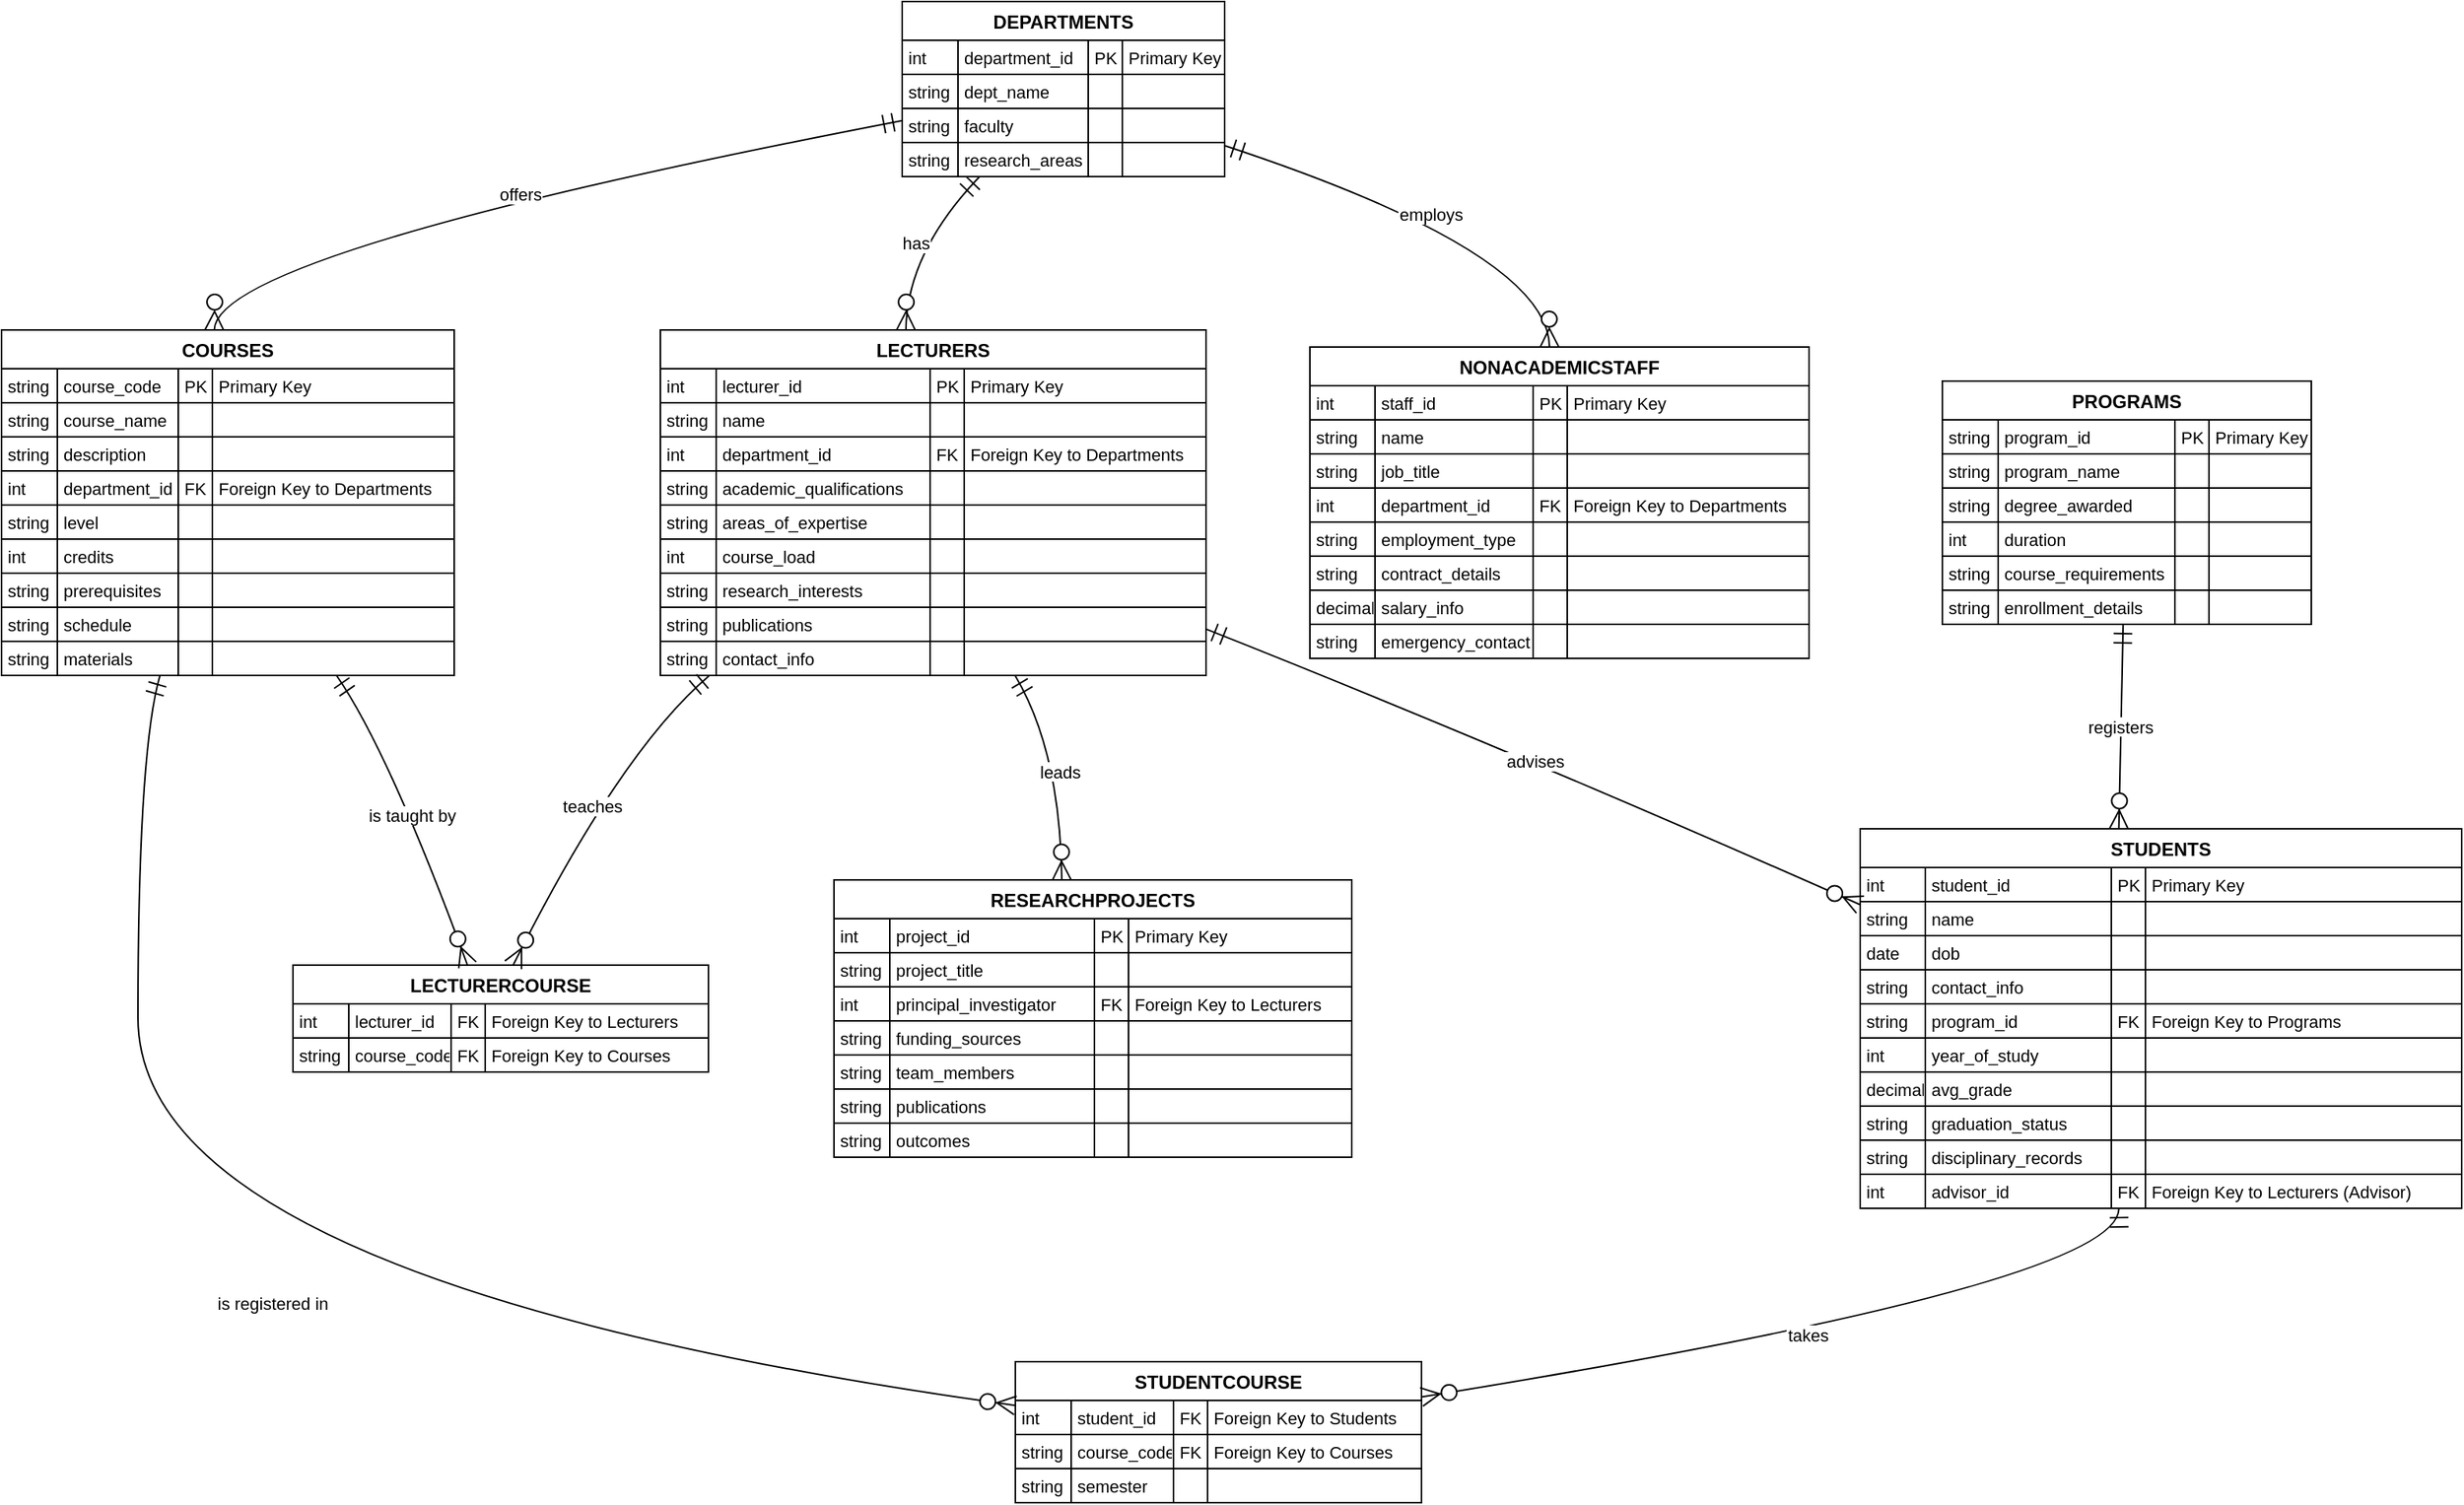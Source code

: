 <mxfile version="26.0.16">
  <diagram id="R2lEEEUBdFMjLlhIrx00" name="Page-1">
    <mxGraphModel dx="2314" dy="1080" grid="1" gridSize="10" guides="1" tooltips="1" connect="1" arrows="1" fold="1" page="1" pageScale="1" pageWidth="850" pageHeight="1100" math="0" shadow="0" extFonts="Permanent Marker^https://fonts.googleapis.com/css?family=Permanent+Marker">
      <root>
        <mxCell id="0" />
        <mxCell id="1" parent="0" />
        <mxCell id="6kLEhNdqr8ct7NocNxT4-1" value="DEPARTMENTS" style="shape=table;startSize=25;container=1;collapsible=0;childLayout=tableLayout;fixedRows=1;rowLines=1;fontStyle=1;align=center;resizeLast=1;" vertex="1" parent="1">
          <mxGeometry x="641" y="20" width="208" height="113" as="geometry" />
        </mxCell>
        <mxCell id="6kLEhNdqr8ct7NocNxT4-2" style="shape=tableRow;horizontal=0;startSize=0;swimlaneHead=0;swimlaneBody=0;fillColor=none;collapsible=0;dropTarget=0;points=[[0,0.5],[1,0.5]];portConstraint=eastwest;top=0;left=0;right=0;bottom=0;" vertex="1" parent="6kLEhNdqr8ct7NocNxT4-1">
          <mxGeometry y="25" width="208" height="22" as="geometry" />
        </mxCell>
        <mxCell id="6kLEhNdqr8ct7NocNxT4-3" value="int" style="shape=partialRectangle;connectable=0;fillColor=none;top=0;left=0;bottom=0;right=0;align=left;spacingLeft=2;overflow=hidden;fontSize=11;" vertex="1" parent="6kLEhNdqr8ct7NocNxT4-2">
          <mxGeometry width="36" height="22" as="geometry">
            <mxRectangle width="36" height="22" as="alternateBounds" />
          </mxGeometry>
        </mxCell>
        <mxCell id="6kLEhNdqr8ct7NocNxT4-4" value="department_id" style="shape=partialRectangle;connectable=0;fillColor=none;top=0;left=0;bottom=0;right=0;align=left;spacingLeft=2;overflow=hidden;fontSize=11;" vertex="1" parent="6kLEhNdqr8ct7NocNxT4-2">
          <mxGeometry x="36" width="84" height="22" as="geometry">
            <mxRectangle width="84" height="22" as="alternateBounds" />
          </mxGeometry>
        </mxCell>
        <mxCell id="6kLEhNdqr8ct7NocNxT4-5" value="PK" style="shape=partialRectangle;connectable=0;fillColor=none;top=0;left=0;bottom=0;right=0;align=left;spacingLeft=2;overflow=hidden;fontSize=11;" vertex="1" parent="6kLEhNdqr8ct7NocNxT4-2">
          <mxGeometry x="120" width="22" height="22" as="geometry">
            <mxRectangle width="22" height="22" as="alternateBounds" />
          </mxGeometry>
        </mxCell>
        <mxCell id="6kLEhNdqr8ct7NocNxT4-6" value="Primary Key" style="shape=partialRectangle;connectable=0;fillColor=none;top=0;left=0;bottom=0;right=0;align=left;spacingLeft=2;overflow=hidden;fontSize=11;" vertex="1" parent="6kLEhNdqr8ct7NocNxT4-2">
          <mxGeometry x="142" width="66" height="22" as="geometry">
            <mxRectangle width="66" height="22" as="alternateBounds" />
          </mxGeometry>
        </mxCell>
        <mxCell id="6kLEhNdqr8ct7NocNxT4-7" style="shape=tableRow;horizontal=0;startSize=0;swimlaneHead=0;swimlaneBody=0;fillColor=none;collapsible=0;dropTarget=0;points=[[0,0.5],[1,0.5]];portConstraint=eastwest;top=0;left=0;right=0;bottom=0;" vertex="1" parent="6kLEhNdqr8ct7NocNxT4-1">
          <mxGeometry y="47" width="208" height="22" as="geometry" />
        </mxCell>
        <mxCell id="6kLEhNdqr8ct7NocNxT4-8" value="string" style="shape=partialRectangle;connectable=0;fillColor=none;top=0;left=0;bottom=0;right=0;align=left;spacingLeft=2;overflow=hidden;fontSize=11;" vertex="1" parent="6kLEhNdqr8ct7NocNxT4-7">
          <mxGeometry width="36" height="22" as="geometry">
            <mxRectangle width="36" height="22" as="alternateBounds" />
          </mxGeometry>
        </mxCell>
        <mxCell id="6kLEhNdqr8ct7NocNxT4-9" value="dept_name" style="shape=partialRectangle;connectable=0;fillColor=none;top=0;left=0;bottom=0;right=0;align=left;spacingLeft=2;overflow=hidden;fontSize=11;" vertex="1" parent="6kLEhNdqr8ct7NocNxT4-7">
          <mxGeometry x="36" width="84" height="22" as="geometry">
            <mxRectangle width="84" height="22" as="alternateBounds" />
          </mxGeometry>
        </mxCell>
        <mxCell id="6kLEhNdqr8ct7NocNxT4-10" value="" style="shape=partialRectangle;connectable=0;fillColor=none;top=0;left=0;bottom=0;right=0;align=left;spacingLeft=2;overflow=hidden;fontSize=11;" vertex="1" parent="6kLEhNdqr8ct7NocNxT4-7">
          <mxGeometry x="120" width="22" height="22" as="geometry">
            <mxRectangle width="22" height="22" as="alternateBounds" />
          </mxGeometry>
        </mxCell>
        <mxCell id="6kLEhNdqr8ct7NocNxT4-11" value="" style="shape=partialRectangle;connectable=0;fillColor=none;top=0;left=0;bottom=0;right=0;align=left;spacingLeft=2;overflow=hidden;fontSize=11;" vertex="1" parent="6kLEhNdqr8ct7NocNxT4-7">
          <mxGeometry x="142" width="66" height="22" as="geometry">
            <mxRectangle width="66" height="22" as="alternateBounds" />
          </mxGeometry>
        </mxCell>
        <mxCell id="6kLEhNdqr8ct7NocNxT4-12" style="shape=tableRow;horizontal=0;startSize=0;swimlaneHead=0;swimlaneBody=0;fillColor=none;collapsible=0;dropTarget=0;points=[[0,0.5],[1,0.5]];portConstraint=eastwest;top=0;left=0;right=0;bottom=0;" vertex="1" parent="6kLEhNdqr8ct7NocNxT4-1">
          <mxGeometry y="69" width="208" height="22" as="geometry" />
        </mxCell>
        <mxCell id="6kLEhNdqr8ct7NocNxT4-13" value="string" style="shape=partialRectangle;connectable=0;fillColor=none;top=0;left=0;bottom=0;right=0;align=left;spacingLeft=2;overflow=hidden;fontSize=11;" vertex="1" parent="6kLEhNdqr8ct7NocNxT4-12">
          <mxGeometry width="36" height="22" as="geometry">
            <mxRectangle width="36" height="22" as="alternateBounds" />
          </mxGeometry>
        </mxCell>
        <mxCell id="6kLEhNdqr8ct7NocNxT4-14" value="faculty" style="shape=partialRectangle;connectable=0;fillColor=none;top=0;left=0;bottom=0;right=0;align=left;spacingLeft=2;overflow=hidden;fontSize=11;" vertex="1" parent="6kLEhNdqr8ct7NocNxT4-12">
          <mxGeometry x="36" width="84" height="22" as="geometry">
            <mxRectangle width="84" height="22" as="alternateBounds" />
          </mxGeometry>
        </mxCell>
        <mxCell id="6kLEhNdqr8ct7NocNxT4-15" value="" style="shape=partialRectangle;connectable=0;fillColor=none;top=0;left=0;bottom=0;right=0;align=left;spacingLeft=2;overflow=hidden;fontSize=11;" vertex="1" parent="6kLEhNdqr8ct7NocNxT4-12">
          <mxGeometry x="120" width="22" height="22" as="geometry">
            <mxRectangle width="22" height="22" as="alternateBounds" />
          </mxGeometry>
        </mxCell>
        <mxCell id="6kLEhNdqr8ct7NocNxT4-16" value="" style="shape=partialRectangle;connectable=0;fillColor=none;top=0;left=0;bottom=0;right=0;align=left;spacingLeft=2;overflow=hidden;fontSize=11;" vertex="1" parent="6kLEhNdqr8ct7NocNxT4-12">
          <mxGeometry x="142" width="66" height="22" as="geometry">
            <mxRectangle width="66" height="22" as="alternateBounds" />
          </mxGeometry>
        </mxCell>
        <mxCell id="6kLEhNdqr8ct7NocNxT4-17" style="shape=tableRow;horizontal=0;startSize=0;swimlaneHead=0;swimlaneBody=0;fillColor=none;collapsible=0;dropTarget=0;points=[[0,0.5],[1,0.5]];portConstraint=eastwest;top=0;left=0;right=0;bottom=0;" vertex="1" parent="6kLEhNdqr8ct7NocNxT4-1">
          <mxGeometry y="91" width="208" height="22" as="geometry" />
        </mxCell>
        <mxCell id="6kLEhNdqr8ct7NocNxT4-18" value="string" style="shape=partialRectangle;connectable=0;fillColor=none;top=0;left=0;bottom=0;right=0;align=left;spacingLeft=2;overflow=hidden;fontSize=11;" vertex="1" parent="6kLEhNdqr8ct7NocNxT4-17">
          <mxGeometry width="36" height="22" as="geometry">
            <mxRectangle width="36" height="22" as="alternateBounds" />
          </mxGeometry>
        </mxCell>
        <mxCell id="6kLEhNdqr8ct7NocNxT4-19" value="research_areas" style="shape=partialRectangle;connectable=0;fillColor=none;top=0;left=0;bottom=0;right=0;align=left;spacingLeft=2;overflow=hidden;fontSize=11;" vertex="1" parent="6kLEhNdqr8ct7NocNxT4-17">
          <mxGeometry x="36" width="84" height="22" as="geometry">
            <mxRectangle width="84" height="22" as="alternateBounds" />
          </mxGeometry>
        </mxCell>
        <mxCell id="6kLEhNdqr8ct7NocNxT4-20" value="" style="shape=partialRectangle;connectable=0;fillColor=none;top=0;left=0;bottom=0;right=0;align=left;spacingLeft=2;overflow=hidden;fontSize=11;" vertex="1" parent="6kLEhNdqr8ct7NocNxT4-17">
          <mxGeometry x="120" width="22" height="22" as="geometry">
            <mxRectangle width="22" height="22" as="alternateBounds" />
          </mxGeometry>
        </mxCell>
        <mxCell id="6kLEhNdqr8ct7NocNxT4-21" value="" style="shape=partialRectangle;connectable=0;fillColor=none;top=0;left=0;bottom=0;right=0;align=left;spacingLeft=2;overflow=hidden;fontSize=11;" vertex="1" parent="6kLEhNdqr8ct7NocNxT4-17">
          <mxGeometry x="142" width="66" height="22" as="geometry">
            <mxRectangle width="66" height="22" as="alternateBounds" />
          </mxGeometry>
        </mxCell>
        <mxCell id="6kLEhNdqr8ct7NocNxT4-22" value="PROGRAMS" style="shape=table;startSize=25;container=1;collapsible=0;childLayout=tableLayout;fixedRows=1;rowLines=1;fontStyle=1;align=center;resizeLast=1;" vertex="1" parent="1">
          <mxGeometry x="1312" y="265" width="238" height="157" as="geometry" />
        </mxCell>
        <mxCell id="6kLEhNdqr8ct7NocNxT4-23" style="shape=tableRow;horizontal=0;startSize=0;swimlaneHead=0;swimlaneBody=0;fillColor=none;collapsible=0;dropTarget=0;points=[[0,0.5],[1,0.5]];portConstraint=eastwest;top=0;left=0;right=0;bottom=0;" vertex="1" parent="6kLEhNdqr8ct7NocNxT4-22">
          <mxGeometry y="25" width="238" height="22" as="geometry" />
        </mxCell>
        <mxCell id="6kLEhNdqr8ct7NocNxT4-24" value="string" style="shape=partialRectangle;connectable=0;fillColor=none;top=0;left=0;bottom=0;right=0;align=left;spacingLeft=2;overflow=hidden;fontSize=11;" vertex="1" parent="6kLEhNdqr8ct7NocNxT4-23">
          <mxGeometry width="36" height="22" as="geometry">
            <mxRectangle width="36" height="22" as="alternateBounds" />
          </mxGeometry>
        </mxCell>
        <mxCell id="6kLEhNdqr8ct7NocNxT4-25" value="program_id" style="shape=partialRectangle;connectable=0;fillColor=none;top=0;left=0;bottom=0;right=0;align=left;spacingLeft=2;overflow=hidden;fontSize=11;" vertex="1" parent="6kLEhNdqr8ct7NocNxT4-23">
          <mxGeometry x="36" width="114" height="22" as="geometry">
            <mxRectangle width="114" height="22" as="alternateBounds" />
          </mxGeometry>
        </mxCell>
        <mxCell id="6kLEhNdqr8ct7NocNxT4-26" value="PK" style="shape=partialRectangle;connectable=0;fillColor=none;top=0;left=0;bottom=0;right=0;align=left;spacingLeft=2;overflow=hidden;fontSize=11;" vertex="1" parent="6kLEhNdqr8ct7NocNxT4-23">
          <mxGeometry x="150" width="22" height="22" as="geometry">
            <mxRectangle width="22" height="22" as="alternateBounds" />
          </mxGeometry>
        </mxCell>
        <mxCell id="6kLEhNdqr8ct7NocNxT4-27" value="Primary Key" style="shape=partialRectangle;connectable=0;fillColor=none;top=0;left=0;bottom=0;right=0;align=left;spacingLeft=2;overflow=hidden;fontSize=11;" vertex="1" parent="6kLEhNdqr8ct7NocNxT4-23">
          <mxGeometry x="172" width="66" height="22" as="geometry">
            <mxRectangle width="66" height="22" as="alternateBounds" />
          </mxGeometry>
        </mxCell>
        <mxCell id="6kLEhNdqr8ct7NocNxT4-28" style="shape=tableRow;horizontal=0;startSize=0;swimlaneHead=0;swimlaneBody=0;fillColor=none;collapsible=0;dropTarget=0;points=[[0,0.5],[1,0.5]];portConstraint=eastwest;top=0;left=0;right=0;bottom=0;" vertex="1" parent="6kLEhNdqr8ct7NocNxT4-22">
          <mxGeometry y="47" width="238" height="22" as="geometry" />
        </mxCell>
        <mxCell id="6kLEhNdqr8ct7NocNxT4-29" value="string" style="shape=partialRectangle;connectable=0;fillColor=none;top=0;left=0;bottom=0;right=0;align=left;spacingLeft=2;overflow=hidden;fontSize=11;" vertex="1" parent="6kLEhNdqr8ct7NocNxT4-28">
          <mxGeometry width="36" height="22" as="geometry">
            <mxRectangle width="36" height="22" as="alternateBounds" />
          </mxGeometry>
        </mxCell>
        <mxCell id="6kLEhNdqr8ct7NocNxT4-30" value="program_name" style="shape=partialRectangle;connectable=0;fillColor=none;top=0;left=0;bottom=0;right=0;align=left;spacingLeft=2;overflow=hidden;fontSize=11;" vertex="1" parent="6kLEhNdqr8ct7NocNxT4-28">
          <mxGeometry x="36" width="114" height="22" as="geometry">
            <mxRectangle width="114" height="22" as="alternateBounds" />
          </mxGeometry>
        </mxCell>
        <mxCell id="6kLEhNdqr8ct7NocNxT4-31" value="" style="shape=partialRectangle;connectable=0;fillColor=none;top=0;left=0;bottom=0;right=0;align=left;spacingLeft=2;overflow=hidden;fontSize=11;" vertex="1" parent="6kLEhNdqr8ct7NocNxT4-28">
          <mxGeometry x="150" width="22" height="22" as="geometry">
            <mxRectangle width="22" height="22" as="alternateBounds" />
          </mxGeometry>
        </mxCell>
        <mxCell id="6kLEhNdqr8ct7NocNxT4-32" value="" style="shape=partialRectangle;connectable=0;fillColor=none;top=0;left=0;bottom=0;right=0;align=left;spacingLeft=2;overflow=hidden;fontSize=11;" vertex="1" parent="6kLEhNdqr8ct7NocNxT4-28">
          <mxGeometry x="172" width="66" height="22" as="geometry">
            <mxRectangle width="66" height="22" as="alternateBounds" />
          </mxGeometry>
        </mxCell>
        <mxCell id="6kLEhNdqr8ct7NocNxT4-33" style="shape=tableRow;horizontal=0;startSize=0;swimlaneHead=0;swimlaneBody=0;fillColor=none;collapsible=0;dropTarget=0;points=[[0,0.5],[1,0.5]];portConstraint=eastwest;top=0;left=0;right=0;bottom=0;" vertex="1" parent="6kLEhNdqr8ct7NocNxT4-22">
          <mxGeometry y="69" width="238" height="22" as="geometry" />
        </mxCell>
        <mxCell id="6kLEhNdqr8ct7NocNxT4-34" value="string" style="shape=partialRectangle;connectable=0;fillColor=none;top=0;left=0;bottom=0;right=0;align=left;spacingLeft=2;overflow=hidden;fontSize=11;" vertex="1" parent="6kLEhNdqr8ct7NocNxT4-33">
          <mxGeometry width="36" height="22" as="geometry">
            <mxRectangle width="36" height="22" as="alternateBounds" />
          </mxGeometry>
        </mxCell>
        <mxCell id="6kLEhNdqr8ct7NocNxT4-35" value="degree_awarded" style="shape=partialRectangle;connectable=0;fillColor=none;top=0;left=0;bottom=0;right=0;align=left;spacingLeft=2;overflow=hidden;fontSize=11;" vertex="1" parent="6kLEhNdqr8ct7NocNxT4-33">
          <mxGeometry x="36" width="114" height="22" as="geometry">
            <mxRectangle width="114" height="22" as="alternateBounds" />
          </mxGeometry>
        </mxCell>
        <mxCell id="6kLEhNdqr8ct7NocNxT4-36" value="" style="shape=partialRectangle;connectable=0;fillColor=none;top=0;left=0;bottom=0;right=0;align=left;spacingLeft=2;overflow=hidden;fontSize=11;" vertex="1" parent="6kLEhNdqr8ct7NocNxT4-33">
          <mxGeometry x="150" width="22" height="22" as="geometry">
            <mxRectangle width="22" height="22" as="alternateBounds" />
          </mxGeometry>
        </mxCell>
        <mxCell id="6kLEhNdqr8ct7NocNxT4-37" value="" style="shape=partialRectangle;connectable=0;fillColor=none;top=0;left=0;bottom=0;right=0;align=left;spacingLeft=2;overflow=hidden;fontSize=11;" vertex="1" parent="6kLEhNdqr8ct7NocNxT4-33">
          <mxGeometry x="172" width="66" height="22" as="geometry">
            <mxRectangle width="66" height="22" as="alternateBounds" />
          </mxGeometry>
        </mxCell>
        <mxCell id="6kLEhNdqr8ct7NocNxT4-38" style="shape=tableRow;horizontal=0;startSize=0;swimlaneHead=0;swimlaneBody=0;fillColor=none;collapsible=0;dropTarget=0;points=[[0,0.5],[1,0.5]];portConstraint=eastwest;top=0;left=0;right=0;bottom=0;" vertex="1" parent="6kLEhNdqr8ct7NocNxT4-22">
          <mxGeometry y="91" width="238" height="22" as="geometry" />
        </mxCell>
        <mxCell id="6kLEhNdqr8ct7NocNxT4-39" value="int" style="shape=partialRectangle;connectable=0;fillColor=none;top=0;left=0;bottom=0;right=0;align=left;spacingLeft=2;overflow=hidden;fontSize=11;" vertex="1" parent="6kLEhNdqr8ct7NocNxT4-38">
          <mxGeometry width="36" height="22" as="geometry">
            <mxRectangle width="36" height="22" as="alternateBounds" />
          </mxGeometry>
        </mxCell>
        <mxCell id="6kLEhNdqr8ct7NocNxT4-40" value="duration" style="shape=partialRectangle;connectable=0;fillColor=none;top=0;left=0;bottom=0;right=0;align=left;spacingLeft=2;overflow=hidden;fontSize=11;" vertex="1" parent="6kLEhNdqr8ct7NocNxT4-38">
          <mxGeometry x="36" width="114" height="22" as="geometry">
            <mxRectangle width="114" height="22" as="alternateBounds" />
          </mxGeometry>
        </mxCell>
        <mxCell id="6kLEhNdqr8ct7NocNxT4-41" value="" style="shape=partialRectangle;connectable=0;fillColor=none;top=0;left=0;bottom=0;right=0;align=left;spacingLeft=2;overflow=hidden;fontSize=11;" vertex="1" parent="6kLEhNdqr8ct7NocNxT4-38">
          <mxGeometry x="150" width="22" height="22" as="geometry">
            <mxRectangle width="22" height="22" as="alternateBounds" />
          </mxGeometry>
        </mxCell>
        <mxCell id="6kLEhNdqr8ct7NocNxT4-42" value="" style="shape=partialRectangle;connectable=0;fillColor=none;top=0;left=0;bottom=0;right=0;align=left;spacingLeft=2;overflow=hidden;fontSize=11;" vertex="1" parent="6kLEhNdqr8ct7NocNxT4-38">
          <mxGeometry x="172" width="66" height="22" as="geometry">
            <mxRectangle width="66" height="22" as="alternateBounds" />
          </mxGeometry>
        </mxCell>
        <mxCell id="6kLEhNdqr8ct7NocNxT4-43" style="shape=tableRow;horizontal=0;startSize=0;swimlaneHead=0;swimlaneBody=0;fillColor=none;collapsible=0;dropTarget=0;points=[[0,0.5],[1,0.5]];portConstraint=eastwest;top=0;left=0;right=0;bottom=0;" vertex="1" parent="6kLEhNdqr8ct7NocNxT4-22">
          <mxGeometry y="113" width="238" height="22" as="geometry" />
        </mxCell>
        <mxCell id="6kLEhNdqr8ct7NocNxT4-44" value="string" style="shape=partialRectangle;connectable=0;fillColor=none;top=0;left=0;bottom=0;right=0;align=left;spacingLeft=2;overflow=hidden;fontSize=11;" vertex="1" parent="6kLEhNdqr8ct7NocNxT4-43">
          <mxGeometry width="36" height="22" as="geometry">
            <mxRectangle width="36" height="22" as="alternateBounds" />
          </mxGeometry>
        </mxCell>
        <mxCell id="6kLEhNdqr8ct7NocNxT4-45" value="course_requirements" style="shape=partialRectangle;connectable=0;fillColor=none;top=0;left=0;bottom=0;right=0;align=left;spacingLeft=2;overflow=hidden;fontSize=11;" vertex="1" parent="6kLEhNdqr8ct7NocNxT4-43">
          <mxGeometry x="36" width="114" height="22" as="geometry">
            <mxRectangle width="114" height="22" as="alternateBounds" />
          </mxGeometry>
        </mxCell>
        <mxCell id="6kLEhNdqr8ct7NocNxT4-46" value="" style="shape=partialRectangle;connectable=0;fillColor=none;top=0;left=0;bottom=0;right=0;align=left;spacingLeft=2;overflow=hidden;fontSize=11;" vertex="1" parent="6kLEhNdqr8ct7NocNxT4-43">
          <mxGeometry x="150" width="22" height="22" as="geometry">
            <mxRectangle width="22" height="22" as="alternateBounds" />
          </mxGeometry>
        </mxCell>
        <mxCell id="6kLEhNdqr8ct7NocNxT4-47" value="" style="shape=partialRectangle;connectable=0;fillColor=none;top=0;left=0;bottom=0;right=0;align=left;spacingLeft=2;overflow=hidden;fontSize=11;" vertex="1" parent="6kLEhNdqr8ct7NocNxT4-43">
          <mxGeometry x="172" width="66" height="22" as="geometry">
            <mxRectangle width="66" height="22" as="alternateBounds" />
          </mxGeometry>
        </mxCell>
        <mxCell id="6kLEhNdqr8ct7NocNxT4-48" style="shape=tableRow;horizontal=0;startSize=0;swimlaneHead=0;swimlaneBody=0;fillColor=none;collapsible=0;dropTarget=0;points=[[0,0.5],[1,0.5]];portConstraint=eastwest;top=0;left=0;right=0;bottom=0;" vertex="1" parent="6kLEhNdqr8ct7NocNxT4-22">
          <mxGeometry y="135" width="238" height="22" as="geometry" />
        </mxCell>
        <mxCell id="6kLEhNdqr8ct7NocNxT4-49" value="string" style="shape=partialRectangle;connectable=0;fillColor=none;top=0;left=0;bottom=0;right=0;align=left;spacingLeft=2;overflow=hidden;fontSize=11;" vertex="1" parent="6kLEhNdqr8ct7NocNxT4-48">
          <mxGeometry width="36" height="22" as="geometry">
            <mxRectangle width="36" height="22" as="alternateBounds" />
          </mxGeometry>
        </mxCell>
        <mxCell id="6kLEhNdqr8ct7NocNxT4-50" value="enrollment_details" style="shape=partialRectangle;connectable=0;fillColor=none;top=0;left=0;bottom=0;right=0;align=left;spacingLeft=2;overflow=hidden;fontSize=11;" vertex="1" parent="6kLEhNdqr8ct7NocNxT4-48">
          <mxGeometry x="36" width="114" height="22" as="geometry">
            <mxRectangle width="114" height="22" as="alternateBounds" />
          </mxGeometry>
        </mxCell>
        <mxCell id="6kLEhNdqr8ct7NocNxT4-51" value="" style="shape=partialRectangle;connectable=0;fillColor=none;top=0;left=0;bottom=0;right=0;align=left;spacingLeft=2;overflow=hidden;fontSize=11;" vertex="1" parent="6kLEhNdqr8ct7NocNxT4-48">
          <mxGeometry x="150" width="22" height="22" as="geometry">
            <mxRectangle width="22" height="22" as="alternateBounds" />
          </mxGeometry>
        </mxCell>
        <mxCell id="6kLEhNdqr8ct7NocNxT4-52" value="" style="shape=partialRectangle;connectable=0;fillColor=none;top=0;left=0;bottom=0;right=0;align=left;spacingLeft=2;overflow=hidden;fontSize=11;" vertex="1" parent="6kLEhNdqr8ct7NocNxT4-48">
          <mxGeometry x="172" width="66" height="22" as="geometry">
            <mxRectangle width="66" height="22" as="alternateBounds" />
          </mxGeometry>
        </mxCell>
        <mxCell id="6kLEhNdqr8ct7NocNxT4-53" value="LECTURERS" style="shape=table;startSize=25;container=1;collapsible=0;childLayout=tableLayout;fixedRows=1;rowLines=1;fontStyle=1;align=center;resizeLast=1;" vertex="1" parent="1">
          <mxGeometry x="485" y="232" width="352" height="223" as="geometry" />
        </mxCell>
        <mxCell id="6kLEhNdqr8ct7NocNxT4-54" style="shape=tableRow;horizontal=0;startSize=0;swimlaneHead=0;swimlaneBody=0;fillColor=none;collapsible=0;dropTarget=0;points=[[0,0.5],[1,0.5]];portConstraint=eastwest;top=0;left=0;right=0;bottom=0;" vertex="1" parent="6kLEhNdqr8ct7NocNxT4-53">
          <mxGeometry y="25" width="352" height="22" as="geometry" />
        </mxCell>
        <mxCell id="6kLEhNdqr8ct7NocNxT4-55" value="int" style="shape=partialRectangle;connectable=0;fillColor=none;top=0;left=0;bottom=0;right=0;align=left;spacingLeft=2;overflow=hidden;fontSize=11;" vertex="1" parent="6kLEhNdqr8ct7NocNxT4-54">
          <mxGeometry width="36" height="22" as="geometry">
            <mxRectangle width="36" height="22" as="alternateBounds" />
          </mxGeometry>
        </mxCell>
        <mxCell id="6kLEhNdqr8ct7NocNxT4-56" value="lecturer_id" style="shape=partialRectangle;connectable=0;fillColor=none;top=0;left=0;bottom=0;right=0;align=left;spacingLeft=2;overflow=hidden;fontSize=11;" vertex="1" parent="6kLEhNdqr8ct7NocNxT4-54">
          <mxGeometry x="36" width="138" height="22" as="geometry">
            <mxRectangle width="138" height="22" as="alternateBounds" />
          </mxGeometry>
        </mxCell>
        <mxCell id="6kLEhNdqr8ct7NocNxT4-57" value="PK" style="shape=partialRectangle;connectable=0;fillColor=none;top=0;left=0;bottom=0;right=0;align=left;spacingLeft=2;overflow=hidden;fontSize=11;" vertex="1" parent="6kLEhNdqr8ct7NocNxT4-54">
          <mxGeometry x="174" width="22" height="22" as="geometry">
            <mxRectangle width="22" height="22" as="alternateBounds" />
          </mxGeometry>
        </mxCell>
        <mxCell id="6kLEhNdqr8ct7NocNxT4-58" value="Primary Key" style="shape=partialRectangle;connectable=0;fillColor=none;top=0;left=0;bottom=0;right=0;align=left;spacingLeft=2;overflow=hidden;fontSize=11;" vertex="1" parent="6kLEhNdqr8ct7NocNxT4-54">
          <mxGeometry x="196" width="156" height="22" as="geometry">
            <mxRectangle width="156" height="22" as="alternateBounds" />
          </mxGeometry>
        </mxCell>
        <mxCell id="6kLEhNdqr8ct7NocNxT4-59" style="shape=tableRow;horizontal=0;startSize=0;swimlaneHead=0;swimlaneBody=0;fillColor=none;collapsible=0;dropTarget=0;points=[[0,0.5],[1,0.5]];portConstraint=eastwest;top=0;left=0;right=0;bottom=0;" vertex="1" parent="6kLEhNdqr8ct7NocNxT4-53">
          <mxGeometry y="47" width="352" height="22" as="geometry" />
        </mxCell>
        <mxCell id="6kLEhNdqr8ct7NocNxT4-60" value="string" style="shape=partialRectangle;connectable=0;fillColor=none;top=0;left=0;bottom=0;right=0;align=left;spacingLeft=2;overflow=hidden;fontSize=11;" vertex="1" parent="6kLEhNdqr8ct7NocNxT4-59">
          <mxGeometry width="36" height="22" as="geometry">
            <mxRectangle width="36" height="22" as="alternateBounds" />
          </mxGeometry>
        </mxCell>
        <mxCell id="6kLEhNdqr8ct7NocNxT4-61" value="name" style="shape=partialRectangle;connectable=0;fillColor=none;top=0;left=0;bottom=0;right=0;align=left;spacingLeft=2;overflow=hidden;fontSize=11;" vertex="1" parent="6kLEhNdqr8ct7NocNxT4-59">
          <mxGeometry x="36" width="138" height="22" as="geometry">
            <mxRectangle width="138" height="22" as="alternateBounds" />
          </mxGeometry>
        </mxCell>
        <mxCell id="6kLEhNdqr8ct7NocNxT4-62" value="" style="shape=partialRectangle;connectable=0;fillColor=none;top=0;left=0;bottom=0;right=0;align=left;spacingLeft=2;overflow=hidden;fontSize=11;" vertex="1" parent="6kLEhNdqr8ct7NocNxT4-59">
          <mxGeometry x="174" width="22" height="22" as="geometry">
            <mxRectangle width="22" height="22" as="alternateBounds" />
          </mxGeometry>
        </mxCell>
        <mxCell id="6kLEhNdqr8ct7NocNxT4-63" value="" style="shape=partialRectangle;connectable=0;fillColor=none;top=0;left=0;bottom=0;right=0;align=left;spacingLeft=2;overflow=hidden;fontSize=11;" vertex="1" parent="6kLEhNdqr8ct7NocNxT4-59">
          <mxGeometry x="196" width="156" height="22" as="geometry">
            <mxRectangle width="156" height="22" as="alternateBounds" />
          </mxGeometry>
        </mxCell>
        <mxCell id="6kLEhNdqr8ct7NocNxT4-64" style="shape=tableRow;horizontal=0;startSize=0;swimlaneHead=0;swimlaneBody=0;fillColor=none;collapsible=0;dropTarget=0;points=[[0,0.5],[1,0.5]];portConstraint=eastwest;top=0;left=0;right=0;bottom=0;" vertex="1" parent="6kLEhNdqr8ct7NocNxT4-53">
          <mxGeometry y="69" width="352" height="22" as="geometry" />
        </mxCell>
        <mxCell id="6kLEhNdqr8ct7NocNxT4-65" value="int" style="shape=partialRectangle;connectable=0;fillColor=none;top=0;left=0;bottom=0;right=0;align=left;spacingLeft=2;overflow=hidden;fontSize=11;" vertex="1" parent="6kLEhNdqr8ct7NocNxT4-64">
          <mxGeometry width="36" height="22" as="geometry">
            <mxRectangle width="36" height="22" as="alternateBounds" />
          </mxGeometry>
        </mxCell>
        <mxCell id="6kLEhNdqr8ct7NocNxT4-66" value="department_id" style="shape=partialRectangle;connectable=0;fillColor=none;top=0;left=0;bottom=0;right=0;align=left;spacingLeft=2;overflow=hidden;fontSize=11;" vertex="1" parent="6kLEhNdqr8ct7NocNxT4-64">
          <mxGeometry x="36" width="138" height="22" as="geometry">
            <mxRectangle width="138" height="22" as="alternateBounds" />
          </mxGeometry>
        </mxCell>
        <mxCell id="6kLEhNdqr8ct7NocNxT4-67" value="FK" style="shape=partialRectangle;connectable=0;fillColor=none;top=0;left=0;bottom=0;right=0;align=left;spacingLeft=2;overflow=hidden;fontSize=11;" vertex="1" parent="6kLEhNdqr8ct7NocNxT4-64">
          <mxGeometry x="174" width="22" height="22" as="geometry">
            <mxRectangle width="22" height="22" as="alternateBounds" />
          </mxGeometry>
        </mxCell>
        <mxCell id="6kLEhNdqr8ct7NocNxT4-68" value="Foreign Key to Departments" style="shape=partialRectangle;connectable=0;fillColor=none;top=0;left=0;bottom=0;right=0;align=left;spacingLeft=2;overflow=hidden;fontSize=11;" vertex="1" parent="6kLEhNdqr8ct7NocNxT4-64">
          <mxGeometry x="196" width="156" height="22" as="geometry">
            <mxRectangle width="156" height="22" as="alternateBounds" />
          </mxGeometry>
        </mxCell>
        <mxCell id="6kLEhNdqr8ct7NocNxT4-69" style="shape=tableRow;horizontal=0;startSize=0;swimlaneHead=0;swimlaneBody=0;fillColor=none;collapsible=0;dropTarget=0;points=[[0,0.5],[1,0.5]];portConstraint=eastwest;top=0;left=0;right=0;bottom=0;" vertex="1" parent="6kLEhNdqr8ct7NocNxT4-53">
          <mxGeometry y="91" width="352" height="22" as="geometry" />
        </mxCell>
        <mxCell id="6kLEhNdqr8ct7NocNxT4-70" value="string" style="shape=partialRectangle;connectable=0;fillColor=none;top=0;left=0;bottom=0;right=0;align=left;spacingLeft=2;overflow=hidden;fontSize=11;" vertex="1" parent="6kLEhNdqr8ct7NocNxT4-69">
          <mxGeometry width="36" height="22" as="geometry">
            <mxRectangle width="36" height="22" as="alternateBounds" />
          </mxGeometry>
        </mxCell>
        <mxCell id="6kLEhNdqr8ct7NocNxT4-71" value="academic_qualifications" style="shape=partialRectangle;connectable=0;fillColor=none;top=0;left=0;bottom=0;right=0;align=left;spacingLeft=2;overflow=hidden;fontSize=11;" vertex="1" parent="6kLEhNdqr8ct7NocNxT4-69">
          <mxGeometry x="36" width="138" height="22" as="geometry">
            <mxRectangle width="138" height="22" as="alternateBounds" />
          </mxGeometry>
        </mxCell>
        <mxCell id="6kLEhNdqr8ct7NocNxT4-72" value="" style="shape=partialRectangle;connectable=0;fillColor=none;top=0;left=0;bottom=0;right=0;align=left;spacingLeft=2;overflow=hidden;fontSize=11;" vertex="1" parent="6kLEhNdqr8ct7NocNxT4-69">
          <mxGeometry x="174" width="22" height="22" as="geometry">
            <mxRectangle width="22" height="22" as="alternateBounds" />
          </mxGeometry>
        </mxCell>
        <mxCell id="6kLEhNdqr8ct7NocNxT4-73" value="" style="shape=partialRectangle;connectable=0;fillColor=none;top=0;left=0;bottom=0;right=0;align=left;spacingLeft=2;overflow=hidden;fontSize=11;" vertex="1" parent="6kLEhNdqr8ct7NocNxT4-69">
          <mxGeometry x="196" width="156" height="22" as="geometry">
            <mxRectangle width="156" height="22" as="alternateBounds" />
          </mxGeometry>
        </mxCell>
        <mxCell id="6kLEhNdqr8ct7NocNxT4-74" style="shape=tableRow;horizontal=0;startSize=0;swimlaneHead=0;swimlaneBody=0;fillColor=none;collapsible=0;dropTarget=0;points=[[0,0.5],[1,0.5]];portConstraint=eastwest;top=0;left=0;right=0;bottom=0;" vertex="1" parent="6kLEhNdqr8ct7NocNxT4-53">
          <mxGeometry y="113" width="352" height="22" as="geometry" />
        </mxCell>
        <mxCell id="6kLEhNdqr8ct7NocNxT4-75" value="string" style="shape=partialRectangle;connectable=0;fillColor=none;top=0;left=0;bottom=0;right=0;align=left;spacingLeft=2;overflow=hidden;fontSize=11;" vertex="1" parent="6kLEhNdqr8ct7NocNxT4-74">
          <mxGeometry width="36" height="22" as="geometry">
            <mxRectangle width="36" height="22" as="alternateBounds" />
          </mxGeometry>
        </mxCell>
        <mxCell id="6kLEhNdqr8ct7NocNxT4-76" value="areas_of_expertise" style="shape=partialRectangle;connectable=0;fillColor=none;top=0;left=0;bottom=0;right=0;align=left;spacingLeft=2;overflow=hidden;fontSize=11;" vertex="1" parent="6kLEhNdqr8ct7NocNxT4-74">
          <mxGeometry x="36" width="138" height="22" as="geometry">
            <mxRectangle width="138" height="22" as="alternateBounds" />
          </mxGeometry>
        </mxCell>
        <mxCell id="6kLEhNdqr8ct7NocNxT4-77" value="" style="shape=partialRectangle;connectable=0;fillColor=none;top=0;left=0;bottom=0;right=0;align=left;spacingLeft=2;overflow=hidden;fontSize=11;" vertex="1" parent="6kLEhNdqr8ct7NocNxT4-74">
          <mxGeometry x="174" width="22" height="22" as="geometry">
            <mxRectangle width="22" height="22" as="alternateBounds" />
          </mxGeometry>
        </mxCell>
        <mxCell id="6kLEhNdqr8ct7NocNxT4-78" value="" style="shape=partialRectangle;connectable=0;fillColor=none;top=0;left=0;bottom=0;right=0;align=left;spacingLeft=2;overflow=hidden;fontSize=11;" vertex="1" parent="6kLEhNdqr8ct7NocNxT4-74">
          <mxGeometry x="196" width="156" height="22" as="geometry">
            <mxRectangle width="156" height="22" as="alternateBounds" />
          </mxGeometry>
        </mxCell>
        <mxCell id="6kLEhNdqr8ct7NocNxT4-79" style="shape=tableRow;horizontal=0;startSize=0;swimlaneHead=0;swimlaneBody=0;fillColor=none;collapsible=0;dropTarget=0;points=[[0,0.5],[1,0.5]];portConstraint=eastwest;top=0;left=0;right=0;bottom=0;" vertex="1" parent="6kLEhNdqr8ct7NocNxT4-53">
          <mxGeometry y="135" width="352" height="22" as="geometry" />
        </mxCell>
        <mxCell id="6kLEhNdqr8ct7NocNxT4-80" value="int" style="shape=partialRectangle;connectable=0;fillColor=none;top=0;left=0;bottom=0;right=0;align=left;spacingLeft=2;overflow=hidden;fontSize=11;" vertex="1" parent="6kLEhNdqr8ct7NocNxT4-79">
          <mxGeometry width="36" height="22" as="geometry">
            <mxRectangle width="36" height="22" as="alternateBounds" />
          </mxGeometry>
        </mxCell>
        <mxCell id="6kLEhNdqr8ct7NocNxT4-81" value="course_load" style="shape=partialRectangle;connectable=0;fillColor=none;top=0;left=0;bottom=0;right=0;align=left;spacingLeft=2;overflow=hidden;fontSize=11;" vertex="1" parent="6kLEhNdqr8ct7NocNxT4-79">
          <mxGeometry x="36" width="138" height="22" as="geometry">
            <mxRectangle width="138" height="22" as="alternateBounds" />
          </mxGeometry>
        </mxCell>
        <mxCell id="6kLEhNdqr8ct7NocNxT4-82" value="" style="shape=partialRectangle;connectable=0;fillColor=none;top=0;left=0;bottom=0;right=0;align=left;spacingLeft=2;overflow=hidden;fontSize=11;" vertex="1" parent="6kLEhNdqr8ct7NocNxT4-79">
          <mxGeometry x="174" width="22" height="22" as="geometry">
            <mxRectangle width="22" height="22" as="alternateBounds" />
          </mxGeometry>
        </mxCell>
        <mxCell id="6kLEhNdqr8ct7NocNxT4-83" value="" style="shape=partialRectangle;connectable=0;fillColor=none;top=0;left=0;bottom=0;right=0;align=left;spacingLeft=2;overflow=hidden;fontSize=11;" vertex="1" parent="6kLEhNdqr8ct7NocNxT4-79">
          <mxGeometry x="196" width="156" height="22" as="geometry">
            <mxRectangle width="156" height="22" as="alternateBounds" />
          </mxGeometry>
        </mxCell>
        <mxCell id="6kLEhNdqr8ct7NocNxT4-84" style="shape=tableRow;horizontal=0;startSize=0;swimlaneHead=0;swimlaneBody=0;fillColor=none;collapsible=0;dropTarget=0;points=[[0,0.5],[1,0.5]];portConstraint=eastwest;top=0;left=0;right=0;bottom=0;" vertex="1" parent="6kLEhNdqr8ct7NocNxT4-53">
          <mxGeometry y="157" width="352" height="22" as="geometry" />
        </mxCell>
        <mxCell id="6kLEhNdqr8ct7NocNxT4-85" value="string" style="shape=partialRectangle;connectable=0;fillColor=none;top=0;left=0;bottom=0;right=0;align=left;spacingLeft=2;overflow=hidden;fontSize=11;" vertex="1" parent="6kLEhNdqr8ct7NocNxT4-84">
          <mxGeometry width="36" height="22" as="geometry">
            <mxRectangle width="36" height="22" as="alternateBounds" />
          </mxGeometry>
        </mxCell>
        <mxCell id="6kLEhNdqr8ct7NocNxT4-86" value="research_interests" style="shape=partialRectangle;connectable=0;fillColor=none;top=0;left=0;bottom=0;right=0;align=left;spacingLeft=2;overflow=hidden;fontSize=11;" vertex="1" parent="6kLEhNdqr8ct7NocNxT4-84">
          <mxGeometry x="36" width="138" height="22" as="geometry">
            <mxRectangle width="138" height="22" as="alternateBounds" />
          </mxGeometry>
        </mxCell>
        <mxCell id="6kLEhNdqr8ct7NocNxT4-87" value="" style="shape=partialRectangle;connectable=0;fillColor=none;top=0;left=0;bottom=0;right=0;align=left;spacingLeft=2;overflow=hidden;fontSize=11;" vertex="1" parent="6kLEhNdqr8ct7NocNxT4-84">
          <mxGeometry x="174" width="22" height="22" as="geometry">
            <mxRectangle width="22" height="22" as="alternateBounds" />
          </mxGeometry>
        </mxCell>
        <mxCell id="6kLEhNdqr8ct7NocNxT4-88" value="" style="shape=partialRectangle;connectable=0;fillColor=none;top=0;left=0;bottom=0;right=0;align=left;spacingLeft=2;overflow=hidden;fontSize=11;" vertex="1" parent="6kLEhNdqr8ct7NocNxT4-84">
          <mxGeometry x="196" width="156" height="22" as="geometry">
            <mxRectangle width="156" height="22" as="alternateBounds" />
          </mxGeometry>
        </mxCell>
        <mxCell id="6kLEhNdqr8ct7NocNxT4-89" style="shape=tableRow;horizontal=0;startSize=0;swimlaneHead=0;swimlaneBody=0;fillColor=none;collapsible=0;dropTarget=0;points=[[0,0.5],[1,0.5]];portConstraint=eastwest;top=0;left=0;right=0;bottom=0;" vertex="1" parent="6kLEhNdqr8ct7NocNxT4-53">
          <mxGeometry y="179" width="352" height="22" as="geometry" />
        </mxCell>
        <mxCell id="6kLEhNdqr8ct7NocNxT4-90" value="string" style="shape=partialRectangle;connectable=0;fillColor=none;top=0;left=0;bottom=0;right=0;align=left;spacingLeft=2;overflow=hidden;fontSize=11;" vertex="1" parent="6kLEhNdqr8ct7NocNxT4-89">
          <mxGeometry width="36" height="22" as="geometry">
            <mxRectangle width="36" height="22" as="alternateBounds" />
          </mxGeometry>
        </mxCell>
        <mxCell id="6kLEhNdqr8ct7NocNxT4-91" value="publications" style="shape=partialRectangle;connectable=0;fillColor=none;top=0;left=0;bottom=0;right=0;align=left;spacingLeft=2;overflow=hidden;fontSize=11;" vertex="1" parent="6kLEhNdqr8ct7NocNxT4-89">
          <mxGeometry x="36" width="138" height="22" as="geometry">
            <mxRectangle width="138" height="22" as="alternateBounds" />
          </mxGeometry>
        </mxCell>
        <mxCell id="6kLEhNdqr8ct7NocNxT4-92" value="" style="shape=partialRectangle;connectable=0;fillColor=none;top=0;left=0;bottom=0;right=0;align=left;spacingLeft=2;overflow=hidden;fontSize=11;" vertex="1" parent="6kLEhNdqr8ct7NocNxT4-89">
          <mxGeometry x="174" width="22" height="22" as="geometry">
            <mxRectangle width="22" height="22" as="alternateBounds" />
          </mxGeometry>
        </mxCell>
        <mxCell id="6kLEhNdqr8ct7NocNxT4-93" value="" style="shape=partialRectangle;connectable=0;fillColor=none;top=0;left=0;bottom=0;right=0;align=left;spacingLeft=2;overflow=hidden;fontSize=11;" vertex="1" parent="6kLEhNdqr8ct7NocNxT4-89">
          <mxGeometry x="196" width="156" height="22" as="geometry">
            <mxRectangle width="156" height="22" as="alternateBounds" />
          </mxGeometry>
        </mxCell>
        <mxCell id="6kLEhNdqr8ct7NocNxT4-94" style="shape=tableRow;horizontal=0;startSize=0;swimlaneHead=0;swimlaneBody=0;fillColor=none;collapsible=0;dropTarget=0;points=[[0,0.5],[1,0.5]];portConstraint=eastwest;top=0;left=0;right=0;bottom=0;" vertex="1" parent="6kLEhNdqr8ct7NocNxT4-53">
          <mxGeometry y="201" width="352" height="22" as="geometry" />
        </mxCell>
        <mxCell id="6kLEhNdqr8ct7NocNxT4-95" value="string" style="shape=partialRectangle;connectable=0;fillColor=none;top=0;left=0;bottom=0;right=0;align=left;spacingLeft=2;overflow=hidden;fontSize=11;" vertex="1" parent="6kLEhNdqr8ct7NocNxT4-94">
          <mxGeometry width="36" height="22" as="geometry">
            <mxRectangle width="36" height="22" as="alternateBounds" />
          </mxGeometry>
        </mxCell>
        <mxCell id="6kLEhNdqr8ct7NocNxT4-96" value="contact_info" style="shape=partialRectangle;connectable=0;fillColor=none;top=0;left=0;bottom=0;right=0;align=left;spacingLeft=2;overflow=hidden;fontSize=11;" vertex="1" parent="6kLEhNdqr8ct7NocNxT4-94">
          <mxGeometry x="36" width="138" height="22" as="geometry">
            <mxRectangle width="138" height="22" as="alternateBounds" />
          </mxGeometry>
        </mxCell>
        <mxCell id="6kLEhNdqr8ct7NocNxT4-97" value="" style="shape=partialRectangle;connectable=0;fillColor=none;top=0;left=0;bottom=0;right=0;align=left;spacingLeft=2;overflow=hidden;fontSize=11;" vertex="1" parent="6kLEhNdqr8ct7NocNxT4-94">
          <mxGeometry x="174" width="22" height="22" as="geometry">
            <mxRectangle width="22" height="22" as="alternateBounds" />
          </mxGeometry>
        </mxCell>
        <mxCell id="6kLEhNdqr8ct7NocNxT4-98" value="" style="shape=partialRectangle;connectable=0;fillColor=none;top=0;left=0;bottom=0;right=0;align=left;spacingLeft=2;overflow=hidden;fontSize=11;" vertex="1" parent="6kLEhNdqr8ct7NocNxT4-94">
          <mxGeometry x="196" width="156" height="22" as="geometry">
            <mxRectangle width="156" height="22" as="alternateBounds" />
          </mxGeometry>
        </mxCell>
        <mxCell id="6kLEhNdqr8ct7NocNxT4-99" value="NONACADEMICSTAFF" style="shape=table;startSize=25;container=1;collapsible=0;childLayout=tableLayout;fixedRows=1;rowLines=1;fontStyle=1;align=center;resizeLast=1;" vertex="1" parent="1">
          <mxGeometry x="904" y="243" width="322" height="201" as="geometry" />
        </mxCell>
        <mxCell id="6kLEhNdqr8ct7NocNxT4-100" style="shape=tableRow;horizontal=0;startSize=0;swimlaneHead=0;swimlaneBody=0;fillColor=none;collapsible=0;dropTarget=0;points=[[0,0.5],[1,0.5]];portConstraint=eastwest;top=0;left=0;right=0;bottom=0;" vertex="1" parent="6kLEhNdqr8ct7NocNxT4-99">
          <mxGeometry y="25" width="322" height="22" as="geometry" />
        </mxCell>
        <mxCell id="6kLEhNdqr8ct7NocNxT4-101" value="int" style="shape=partialRectangle;connectable=0;fillColor=none;top=0;left=0;bottom=0;right=0;align=left;spacingLeft=2;overflow=hidden;fontSize=11;" vertex="1" parent="6kLEhNdqr8ct7NocNxT4-100">
          <mxGeometry width="42" height="22" as="geometry">
            <mxRectangle width="42" height="22" as="alternateBounds" />
          </mxGeometry>
        </mxCell>
        <mxCell id="6kLEhNdqr8ct7NocNxT4-102" value="staff_id" style="shape=partialRectangle;connectable=0;fillColor=none;top=0;left=0;bottom=0;right=0;align=left;spacingLeft=2;overflow=hidden;fontSize=11;" vertex="1" parent="6kLEhNdqr8ct7NocNxT4-100">
          <mxGeometry x="42" width="102" height="22" as="geometry">
            <mxRectangle width="102" height="22" as="alternateBounds" />
          </mxGeometry>
        </mxCell>
        <mxCell id="6kLEhNdqr8ct7NocNxT4-103" value="PK" style="shape=partialRectangle;connectable=0;fillColor=none;top=0;left=0;bottom=0;right=0;align=left;spacingLeft=2;overflow=hidden;fontSize=11;" vertex="1" parent="6kLEhNdqr8ct7NocNxT4-100">
          <mxGeometry x="144" width="22" height="22" as="geometry">
            <mxRectangle width="22" height="22" as="alternateBounds" />
          </mxGeometry>
        </mxCell>
        <mxCell id="6kLEhNdqr8ct7NocNxT4-104" value="Primary Key" style="shape=partialRectangle;connectable=0;fillColor=none;top=0;left=0;bottom=0;right=0;align=left;spacingLeft=2;overflow=hidden;fontSize=11;" vertex="1" parent="6kLEhNdqr8ct7NocNxT4-100">
          <mxGeometry x="166" width="156" height="22" as="geometry">
            <mxRectangle width="156" height="22" as="alternateBounds" />
          </mxGeometry>
        </mxCell>
        <mxCell id="6kLEhNdqr8ct7NocNxT4-105" style="shape=tableRow;horizontal=0;startSize=0;swimlaneHead=0;swimlaneBody=0;fillColor=none;collapsible=0;dropTarget=0;points=[[0,0.5],[1,0.5]];portConstraint=eastwest;top=0;left=0;right=0;bottom=0;" vertex="1" parent="6kLEhNdqr8ct7NocNxT4-99">
          <mxGeometry y="47" width="322" height="22" as="geometry" />
        </mxCell>
        <mxCell id="6kLEhNdqr8ct7NocNxT4-106" value="string" style="shape=partialRectangle;connectable=0;fillColor=none;top=0;left=0;bottom=0;right=0;align=left;spacingLeft=2;overflow=hidden;fontSize=11;" vertex="1" parent="6kLEhNdqr8ct7NocNxT4-105">
          <mxGeometry width="42" height="22" as="geometry">
            <mxRectangle width="42" height="22" as="alternateBounds" />
          </mxGeometry>
        </mxCell>
        <mxCell id="6kLEhNdqr8ct7NocNxT4-107" value="name" style="shape=partialRectangle;connectable=0;fillColor=none;top=0;left=0;bottom=0;right=0;align=left;spacingLeft=2;overflow=hidden;fontSize=11;" vertex="1" parent="6kLEhNdqr8ct7NocNxT4-105">
          <mxGeometry x="42" width="102" height="22" as="geometry">
            <mxRectangle width="102" height="22" as="alternateBounds" />
          </mxGeometry>
        </mxCell>
        <mxCell id="6kLEhNdqr8ct7NocNxT4-108" value="" style="shape=partialRectangle;connectable=0;fillColor=none;top=0;left=0;bottom=0;right=0;align=left;spacingLeft=2;overflow=hidden;fontSize=11;" vertex="1" parent="6kLEhNdqr8ct7NocNxT4-105">
          <mxGeometry x="144" width="22" height="22" as="geometry">
            <mxRectangle width="22" height="22" as="alternateBounds" />
          </mxGeometry>
        </mxCell>
        <mxCell id="6kLEhNdqr8ct7NocNxT4-109" value="" style="shape=partialRectangle;connectable=0;fillColor=none;top=0;left=0;bottom=0;right=0;align=left;spacingLeft=2;overflow=hidden;fontSize=11;" vertex="1" parent="6kLEhNdqr8ct7NocNxT4-105">
          <mxGeometry x="166" width="156" height="22" as="geometry">
            <mxRectangle width="156" height="22" as="alternateBounds" />
          </mxGeometry>
        </mxCell>
        <mxCell id="6kLEhNdqr8ct7NocNxT4-110" style="shape=tableRow;horizontal=0;startSize=0;swimlaneHead=0;swimlaneBody=0;fillColor=none;collapsible=0;dropTarget=0;points=[[0,0.5],[1,0.5]];portConstraint=eastwest;top=0;left=0;right=0;bottom=0;" vertex="1" parent="6kLEhNdqr8ct7NocNxT4-99">
          <mxGeometry y="69" width="322" height="22" as="geometry" />
        </mxCell>
        <mxCell id="6kLEhNdqr8ct7NocNxT4-111" value="string" style="shape=partialRectangle;connectable=0;fillColor=none;top=0;left=0;bottom=0;right=0;align=left;spacingLeft=2;overflow=hidden;fontSize=11;" vertex="1" parent="6kLEhNdqr8ct7NocNxT4-110">
          <mxGeometry width="42" height="22" as="geometry">
            <mxRectangle width="42" height="22" as="alternateBounds" />
          </mxGeometry>
        </mxCell>
        <mxCell id="6kLEhNdqr8ct7NocNxT4-112" value="job_title" style="shape=partialRectangle;connectable=0;fillColor=none;top=0;left=0;bottom=0;right=0;align=left;spacingLeft=2;overflow=hidden;fontSize=11;" vertex="1" parent="6kLEhNdqr8ct7NocNxT4-110">
          <mxGeometry x="42" width="102" height="22" as="geometry">
            <mxRectangle width="102" height="22" as="alternateBounds" />
          </mxGeometry>
        </mxCell>
        <mxCell id="6kLEhNdqr8ct7NocNxT4-113" value="" style="shape=partialRectangle;connectable=0;fillColor=none;top=0;left=0;bottom=0;right=0;align=left;spacingLeft=2;overflow=hidden;fontSize=11;" vertex="1" parent="6kLEhNdqr8ct7NocNxT4-110">
          <mxGeometry x="144" width="22" height="22" as="geometry">
            <mxRectangle width="22" height="22" as="alternateBounds" />
          </mxGeometry>
        </mxCell>
        <mxCell id="6kLEhNdqr8ct7NocNxT4-114" value="" style="shape=partialRectangle;connectable=0;fillColor=none;top=0;left=0;bottom=0;right=0;align=left;spacingLeft=2;overflow=hidden;fontSize=11;" vertex="1" parent="6kLEhNdqr8ct7NocNxT4-110">
          <mxGeometry x="166" width="156" height="22" as="geometry">
            <mxRectangle width="156" height="22" as="alternateBounds" />
          </mxGeometry>
        </mxCell>
        <mxCell id="6kLEhNdqr8ct7NocNxT4-115" style="shape=tableRow;horizontal=0;startSize=0;swimlaneHead=0;swimlaneBody=0;fillColor=none;collapsible=0;dropTarget=0;points=[[0,0.5],[1,0.5]];portConstraint=eastwest;top=0;left=0;right=0;bottom=0;" vertex="1" parent="6kLEhNdqr8ct7NocNxT4-99">
          <mxGeometry y="91" width="322" height="22" as="geometry" />
        </mxCell>
        <mxCell id="6kLEhNdqr8ct7NocNxT4-116" value="int" style="shape=partialRectangle;connectable=0;fillColor=none;top=0;left=0;bottom=0;right=0;align=left;spacingLeft=2;overflow=hidden;fontSize=11;" vertex="1" parent="6kLEhNdqr8ct7NocNxT4-115">
          <mxGeometry width="42" height="22" as="geometry">
            <mxRectangle width="42" height="22" as="alternateBounds" />
          </mxGeometry>
        </mxCell>
        <mxCell id="6kLEhNdqr8ct7NocNxT4-117" value="department_id" style="shape=partialRectangle;connectable=0;fillColor=none;top=0;left=0;bottom=0;right=0;align=left;spacingLeft=2;overflow=hidden;fontSize=11;" vertex="1" parent="6kLEhNdqr8ct7NocNxT4-115">
          <mxGeometry x="42" width="102" height="22" as="geometry">
            <mxRectangle width="102" height="22" as="alternateBounds" />
          </mxGeometry>
        </mxCell>
        <mxCell id="6kLEhNdqr8ct7NocNxT4-118" value="FK" style="shape=partialRectangle;connectable=0;fillColor=none;top=0;left=0;bottom=0;right=0;align=left;spacingLeft=2;overflow=hidden;fontSize=11;" vertex="1" parent="6kLEhNdqr8ct7NocNxT4-115">
          <mxGeometry x="144" width="22" height="22" as="geometry">
            <mxRectangle width="22" height="22" as="alternateBounds" />
          </mxGeometry>
        </mxCell>
        <mxCell id="6kLEhNdqr8ct7NocNxT4-119" value="Foreign Key to Departments" style="shape=partialRectangle;connectable=0;fillColor=none;top=0;left=0;bottom=0;right=0;align=left;spacingLeft=2;overflow=hidden;fontSize=11;" vertex="1" parent="6kLEhNdqr8ct7NocNxT4-115">
          <mxGeometry x="166" width="156" height="22" as="geometry">
            <mxRectangle width="156" height="22" as="alternateBounds" />
          </mxGeometry>
        </mxCell>
        <mxCell id="6kLEhNdqr8ct7NocNxT4-120" style="shape=tableRow;horizontal=0;startSize=0;swimlaneHead=0;swimlaneBody=0;fillColor=none;collapsible=0;dropTarget=0;points=[[0,0.5],[1,0.5]];portConstraint=eastwest;top=0;left=0;right=0;bottom=0;" vertex="1" parent="6kLEhNdqr8ct7NocNxT4-99">
          <mxGeometry y="113" width="322" height="22" as="geometry" />
        </mxCell>
        <mxCell id="6kLEhNdqr8ct7NocNxT4-121" value="string" style="shape=partialRectangle;connectable=0;fillColor=none;top=0;left=0;bottom=0;right=0;align=left;spacingLeft=2;overflow=hidden;fontSize=11;" vertex="1" parent="6kLEhNdqr8ct7NocNxT4-120">
          <mxGeometry width="42" height="22" as="geometry">
            <mxRectangle width="42" height="22" as="alternateBounds" />
          </mxGeometry>
        </mxCell>
        <mxCell id="6kLEhNdqr8ct7NocNxT4-122" value="employment_type" style="shape=partialRectangle;connectable=0;fillColor=none;top=0;left=0;bottom=0;right=0;align=left;spacingLeft=2;overflow=hidden;fontSize=11;" vertex="1" parent="6kLEhNdqr8ct7NocNxT4-120">
          <mxGeometry x="42" width="102" height="22" as="geometry">
            <mxRectangle width="102" height="22" as="alternateBounds" />
          </mxGeometry>
        </mxCell>
        <mxCell id="6kLEhNdqr8ct7NocNxT4-123" value="" style="shape=partialRectangle;connectable=0;fillColor=none;top=0;left=0;bottom=0;right=0;align=left;spacingLeft=2;overflow=hidden;fontSize=11;" vertex="1" parent="6kLEhNdqr8ct7NocNxT4-120">
          <mxGeometry x="144" width="22" height="22" as="geometry">
            <mxRectangle width="22" height="22" as="alternateBounds" />
          </mxGeometry>
        </mxCell>
        <mxCell id="6kLEhNdqr8ct7NocNxT4-124" value="" style="shape=partialRectangle;connectable=0;fillColor=none;top=0;left=0;bottom=0;right=0;align=left;spacingLeft=2;overflow=hidden;fontSize=11;" vertex="1" parent="6kLEhNdqr8ct7NocNxT4-120">
          <mxGeometry x="166" width="156" height="22" as="geometry">
            <mxRectangle width="156" height="22" as="alternateBounds" />
          </mxGeometry>
        </mxCell>
        <mxCell id="6kLEhNdqr8ct7NocNxT4-125" style="shape=tableRow;horizontal=0;startSize=0;swimlaneHead=0;swimlaneBody=0;fillColor=none;collapsible=0;dropTarget=0;points=[[0,0.5],[1,0.5]];portConstraint=eastwest;top=0;left=0;right=0;bottom=0;" vertex="1" parent="6kLEhNdqr8ct7NocNxT4-99">
          <mxGeometry y="135" width="322" height="22" as="geometry" />
        </mxCell>
        <mxCell id="6kLEhNdqr8ct7NocNxT4-126" value="string" style="shape=partialRectangle;connectable=0;fillColor=none;top=0;left=0;bottom=0;right=0;align=left;spacingLeft=2;overflow=hidden;fontSize=11;" vertex="1" parent="6kLEhNdqr8ct7NocNxT4-125">
          <mxGeometry width="42" height="22" as="geometry">
            <mxRectangle width="42" height="22" as="alternateBounds" />
          </mxGeometry>
        </mxCell>
        <mxCell id="6kLEhNdqr8ct7NocNxT4-127" value="contract_details" style="shape=partialRectangle;connectable=0;fillColor=none;top=0;left=0;bottom=0;right=0;align=left;spacingLeft=2;overflow=hidden;fontSize=11;" vertex="1" parent="6kLEhNdqr8ct7NocNxT4-125">
          <mxGeometry x="42" width="102" height="22" as="geometry">
            <mxRectangle width="102" height="22" as="alternateBounds" />
          </mxGeometry>
        </mxCell>
        <mxCell id="6kLEhNdqr8ct7NocNxT4-128" value="" style="shape=partialRectangle;connectable=0;fillColor=none;top=0;left=0;bottom=0;right=0;align=left;spacingLeft=2;overflow=hidden;fontSize=11;" vertex="1" parent="6kLEhNdqr8ct7NocNxT4-125">
          <mxGeometry x="144" width="22" height="22" as="geometry">
            <mxRectangle width="22" height="22" as="alternateBounds" />
          </mxGeometry>
        </mxCell>
        <mxCell id="6kLEhNdqr8ct7NocNxT4-129" value="" style="shape=partialRectangle;connectable=0;fillColor=none;top=0;left=0;bottom=0;right=0;align=left;spacingLeft=2;overflow=hidden;fontSize=11;" vertex="1" parent="6kLEhNdqr8ct7NocNxT4-125">
          <mxGeometry x="166" width="156" height="22" as="geometry">
            <mxRectangle width="156" height="22" as="alternateBounds" />
          </mxGeometry>
        </mxCell>
        <mxCell id="6kLEhNdqr8ct7NocNxT4-130" style="shape=tableRow;horizontal=0;startSize=0;swimlaneHead=0;swimlaneBody=0;fillColor=none;collapsible=0;dropTarget=0;points=[[0,0.5],[1,0.5]];portConstraint=eastwest;top=0;left=0;right=0;bottom=0;" vertex="1" parent="6kLEhNdqr8ct7NocNxT4-99">
          <mxGeometry y="157" width="322" height="22" as="geometry" />
        </mxCell>
        <mxCell id="6kLEhNdqr8ct7NocNxT4-131" value="decimal" style="shape=partialRectangle;connectable=0;fillColor=none;top=0;left=0;bottom=0;right=0;align=left;spacingLeft=2;overflow=hidden;fontSize=11;" vertex="1" parent="6kLEhNdqr8ct7NocNxT4-130">
          <mxGeometry width="42" height="22" as="geometry">
            <mxRectangle width="42" height="22" as="alternateBounds" />
          </mxGeometry>
        </mxCell>
        <mxCell id="6kLEhNdqr8ct7NocNxT4-132" value="salary_info" style="shape=partialRectangle;connectable=0;fillColor=none;top=0;left=0;bottom=0;right=0;align=left;spacingLeft=2;overflow=hidden;fontSize=11;" vertex="1" parent="6kLEhNdqr8ct7NocNxT4-130">
          <mxGeometry x="42" width="102" height="22" as="geometry">
            <mxRectangle width="102" height="22" as="alternateBounds" />
          </mxGeometry>
        </mxCell>
        <mxCell id="6kLEhNdqr8ct7NocNxT4-133" value="" style="shape=partialRectangle;connectable=0;fillColor=none;top=0;left=0;bottom=0;right=0;align=left;spacingLeft=2;overflow=hidden;fontSize=11;" vertex="1" parent="6kLEhNdqr8ct7NocNxT4-130">
          <mxGeometry x="144" width="22" height="22" as="geometry">
            <mxRectangle width="22" height="22" as="alternateBounds" />
          </mxGeometry>
        </mxCell>
        <mxCell id="6kLEhNdqr8ct7NocNxT4-134" value="" style="shape=partialRectangle;connectable=0;fillColor=none;top=0;left=0;bottom=0;right=0;align=left;spacingLeft=2;overflow=hidden;fontSize=11;" vertex="1" parent="6kLEhNdqr8ct7NocNxT4-130">
          <mxGeometry x="166" width="156" height="22" as="geometry">
            <mxRectangle width="156" height="22" as="alternateBounds" />
          </mxGeometry>
        </mxCell>
        <mxCell id="6kLEhNdqr8ct7NocNxT4-135" style="shape=tableRow;horizontal=0;startSize=0;swimlaneHead=0;swimlaneBody=0;fillColor=none;collapsible=0;dropTarget=0;points=[[0,0.5],[1,0.5]];portConstraint=eastwest;top=0;left=0;right=0;bottom=0;" vertex="1" parent="6kLEhNdqr8ct7NocNxT4-99">
          <mxGeometry y="179" width="322" height="22" as="geometry" />
        </mxCell>
        <mxCell id="6kLEhNdqr8ct7NocNxT4-136" value="string" style="shape=partialRectangle;connectable=0;fillColor=none;top=0;left=0;bottom=0;right=0;align=left;spacingLeft=2;overflow=hidden;fontSize=11;" vertex="1" parent="6kLEhNdqr8ct7NocNxT4-135">
          <mxGeometry width="42" height="22" as="geometry">
            <mxRectangle width="42" height="22" as="alternateBounds" />
          </mxGeometry>
        </mxCell>
        <mxCell id="6kLEhNdqr8ct7NocNxT4-137" value="emergency_contact" style="shape=partialRectangle;connectable=0;fillColor=none;top=0;left=0;bottom=0;right=0;align=left;spacingLeft=2;overflow=hidden;fontSize=11;" vertex="1" parent="6kLEhNdqr8ct7NocNxT4-135">
          <mxGeometry x="42" width="102" height="22" as="geometry">
            <mxRectangle width="102" height="22" as="alternateBounds" />
          </mxGeometry>
        </mxCell>
        <mxCell id="6kLEhNdqr8ct7NocNxT4-138" value="" style="shape=partialRectangle;connectable=0;fillColor=none;top=0;left=0;bottom=0;right=0;align=left;spacingLeft=2;overflow=hidden;fontSize=11;" vertex="1" parent="6kLEhNdqr8ct7NocNxT4-135">
          <mxGeometry x="144" width="22" height="22" as="geometry">
            <mxRectangle width="22" height="22" as="alternateBounds" />
          </mxGeometry>
        </mxCell>
        <mxCell id="6kLEhNdqr8ct7NocNxT4-139" value="" style="shape=partialRectangle;connectable=0;fillColor=none;top=0;left=0;bottom=0;right=0;align=left;spacingLeft=2;overflow=hidden;fontSize=11;" vertex="1" parent="6kLEhNdqr8ct7NocNxT4-135">
          <mxGeometry x="166" width="156" height="22" as="geometry">
            <mxRectangle width="156" height="22" as="alternateBounds" />
          </mxGeometry>
        </mxCell>
        <mxCell id="6kLEhNdqr8ct7NocNxT4-140" value="COURSES" style="shape=table;startSize=25;container=1;collapsible=0;childLayout=tableLayout;fixedRows=1;rowLines=1;fontStyle=1;align=center;resizeLast=1;" vertex="1" parent="1">
          <mxGeometry x="60" y="232" width="292" height="223" as="geometry" />
        </mxCell>
        <mxCell id="6kLEhNdqr8ct7NocNxT4-141" style="shape=tableRow;horizontal=0;startSize=0;swimlaneHead=0;swimlaneBody=0;fillColor=none;collapsible=0;dropTarget=0;points=[[0,0.5],[1,0.5]];portConstraint=eastwest;top=0;left=0;right=0;bottom=0;" vertex="1" parent="6kLEhNdqr8ct7NocNxT4-140">
          <mxGeometry y="25" width="292" height="22" as="geometry" />
        </mxCell>
        <mxCell id="6kLEhNdqr8ct7NocNxT4-142" value="string" style="shape=partialRectangle;connectable=0;fillColor=none;top=0;left=0;bottom=0;right=0;align=left;spacingLeft=2;overflow=hidden;fontSize=11;" vertex="1" parent="6kLEhNdqr8ct7NocNxT4-141">
          <mxGeometry width="36" height="22" as="geometry">
            <mxRectangle width="36" height="22" as="alternateBounds" />
          </mxGeometry>
        </mxCell>
        <mxCell id="6kLEhNdqr8ct7NocNxT4-143" value="course_code" style="shape=partialRectangle;connectable=0;fillColor=none;top=0;left=0;bottom=0;right=0;align=left;spacingLeft=2;overflow=hidden;fontSize=11;" vertex="1" parent="6kLEhNdqr8ct7NocNxT4-141">
          <mxGeometry x="36" width="78" height="22" as="geometry">
            <mxRectangle width="78" height="22" as="alternateBounds" />
          </mxGeometry>
        </mxCell>
        <mxCell id="6kLEhNdqr8ct7NocNxT4-144" value="PK" style="shape=partialRectangle;connectable=0;fillColor=none;top=0;left=0;bottom=0;right=0;align=left;spacingLeft=2;overflow=hidden;fontSize=11;" vertex="1" parent="6kLEhNdqr8ct7NocNxT4-141">
          <mxGeometry x="114" width="22" height="22" as="geometry">
            <mxRectangle width="22" height="22" as="alternateBounds" />
          </mxGeometry>
        </mxCell>
        <mxCell id="6kLEhNdqr8ct7NocNxT4-145" value="Primary Key" style="shape=partialRectangle;connectable=0;fillColor=none;top=0;left=0;bottom=0;right=0;align=left;spacingLeft=2;overflow=hidden;fontSize=11;" vertex="1" parent="6kLEhNdqr8ct7NocNxT4-141">
          <mxGeometry x="136" width="156" height="22" as="geometry">
            <mxRectangle width="156" height="22" as="alternateBounds" />
          </mxGeometry>
        </mxCell>
        <mxCell id="6kLEhNdqr8ct7NocNxT4-146" style="shape=tableRow;horizontal=0;startSize=0;swimlaneHead=0;swimlaneBody=0;fillColor=none;collapsible=0;dropTarget=0;points=[[0,0.5],[1,0.5]];portConstraint=eastwest;top=0;left=0;right=0;bottom=0;" vertex="1" parent="6kLEhNdqr8ct7NocNxT4-140">
          <mxGeometry y="47" width="292" height="22" as="geometry" />
        </mxCell>
        <mxCell id="6kLEhNdqr8ct7NocNxT4-147" value="string" style="shape=partialRectangle;connectable=0;fillColor=none;top=0;left=0;bottom=0;right=0;align=left;spacingLeft=2;overflow=hidden;fontSize=11;" vertex="1" parent="6kLEhNdqr8ct7NocNxT4-146">
          <mxGeometry width="36" height="22" as="geometry">
            <mxRectangle width="36" height="22" as="alternateBounds" />
          </mxGeometry>
        </mxCell>
        <mxCell id="6kLEhNdqr8ct7NocNxT4-148" value="course_name" style="shape=partialRectangle;connectable=0;fillColor=none;top=0;left=0;bottom=0;right=0;align=left;spacingLeft=2;overflow=hidden;fontSize=11;" vertex="1" parent="6kLEhNdqr8ct7NocNxT4-146">
          <mxGeometry x="36" width="78" height="22" as="geometry">
            <mxRectangle width="78" height="22" as="alternateBounds" />
          </mxGeometry>
        </mxCell>
        <mxCell id="6kLEhNdqr8ct7NocNxT4-149" value="" style="shape=partialRectangle;connectable=0;fillColor=none;top=0;left=0;bottom=0;right=0;align=left;spacingLeft=2;overflow=hidden;fontSize=11;" vertex="1" parent="6kLEhNdqr8ct7NocNxT4-146">
          <mxGeometry x="114" width="22" height="22" as="geometry">
            <mxRectangle width="22" height="22" as="alternateBounds" />
          </mxGeometry>
        </mxCell>
        <mxCell id="6kLEhNdqr8ct7NocNxT4-150" value="" style="shape=partialRectangle;connectable=0;fillColor=none;top=0;left=0;bottom=0;right=0;align=left;spacingLeft=2;overflow=hidden;fontSize=11;" vertex="1" parent="6kLEhNdqr8ct7NocNxT4-146">
          <mxGeometry x="136" width="156" height="22" as="geometry">
            <mxRectangle width="156" height="22" as="alternateBounds" />
          </mxGeometry>
        </mxCell>
        <mxCell id="6kLEhNdqr8ct7NocNxT4-151" style="shape=tableRow;horizontal=0;startSize=0;swimlaneHead=0;swimlaneBody=0;fillColor=none;collapsible=0;dropTarget=0;points=[[0,0.5],[1,0.5]];portConstraint=eastwest;top=0;left=0;right=0;bottom=0;" vertex="1" parent="6kLEhNdqr8ct7NocNxT4-140">
          <mxGeometry y="69" width="292" height="22" as="geometry" />
        </mxCell>
        <mxCell id="6kLEhNdqr8ct7NocNxT4-152" value="string" style="shape=partialRectangle;connectable=0;fillColor=none;top=0;left=0;bottom=0;right=0;align=left;spacingLeft=2;overflow=hidden;fontSize=11;" vertex="1" parent="6kLEhNdqr8ct7NocNxT4-151">
          <mxGeometry width="36" height="22" as="geometry">
            <mxRectangle width="36" height="22" as="alternateBounds" />
          </mxGeometry>
        </mxCell>
        <mxCell id="6kLEhNdqr8ct7NocNxT4-153" value="description" style="shape=partialRectangle;connectable=0;fillColor=none;top=0;left=0;bottom=0;right=0;align=left;spacingLeft=2;overflow=hidden;fontSize=11;" vertex="1" parent="6kLEhNdqr8ct7NocNxT4-151">
          <mxGeometry x="36" width="78" height="22" as="geometry">
            <mxRectangle width="78" height="22" as="alternateBounds" />
          </mxGeometry>
        </mxCell>
        <mxCell id="6kLEhNdqr8ct7NocNxT4-154" value="" style="shape=partialRectangle;connectable=0;fillColor=none;top=0;left=0;bottom=0;right=0;align=left;spacingLeft=2;overflow=hidden;fontSize=11;" vertex="1" parent="6kLEhNdqr8ct7NocNxT4-151">
          <mxGeometry x="114" width="22" height="22" as="geometry">
            <mxRectangle width="22" height="22" as="alternateBounds" />
          </mxGeometry>
        </mxCell>
        <mxCell id="6kLEhNdqr8ct7NocNxT4-155" value="" style="shape=partialRectangle;connectable=0;fillColor=none;top=0;left=0;bottom=0;right=0;align=left;spacingLeft=2;overflow=hidden;fontSize=11;" vertex="1" parent="6kLEhNdqr8ct7NocNxT4-151">
          <mxGeometry x="136" width="156" height="22" as="geometry">
            <mxRectangle width="156" height="22" as="alternateBounds" />
          </mxGeometry>
        </mxCell>
        <mxCell id="6kLEhNdqr8ct7NocNxT4-156" style="shape=tableRow;horizontal=0;startSize=0;swimlaneHead=0;swimlaneBody=0;fillColor=none;collapsible=0;dropTarget=0;points=[[0,0.5],[1,0.5]];portConstraint=eastwest;top=0;left=0;right=0;bottom=0;" vertex="1" parent="6kLEhNdqr8ct7NocNxT4-140">
          <mxGeometry y="91" width="292" height="22" as="geometry" />
        </mxCell>
        <mxCell id="6kLEhNdqr8ct7NocNxT4-157" value="int" style="shape=partialRectangle;connectable=0;fillColor=none;top=0;left=0;bottom=0;right=0;align=left;spacingLeft=2;overflow=hidden;fontSize=11;" vertex="1" parent="6kLEhNdqr8ct7NocNxT4-156">
          <mxGeometry width="36" height="22" as="geometry">
            <mxRectangle width="36" height="22" as="alternateBounds" />
          </mxGeometry>
        </mxCell>
        <mxCell id="6kLEhNdqr8ct7NocNxT4-158" value="department_id" style="shape=partialRectangle;connectable=0;fillColor=none;top=0;left=0;bottom=0;right=0;align=left;spacingLeft=2;overflow=hidden;fontSize=11;" vertex="1" parent="6kLEhNdqr8ct7NocNxT4-156">
          <mxGeometry x="36" width="78" height="22" as="geometry">
            <mxRectangle width="78" height="22" as="alternateBounds" />
          </mxGeometry>
        </mxCell>
        <mxCell id="6kLEhNdqr8ct7NocNxT4-159" value="FK" style="shape=partialRectangle;connectable=0;fillColor=none;top=0;left=0;bottom=0;right=0;align=left;spacingLeft=2;overflow=hidden;fontSize=11;" vertex="1" parent="6kLEhNdqr8ct7NocNxT4-156">
          <mxGeometry x="114" width="22" height="22" as="geometry">
            <mxRectangle width="22" height="22" as="alternateBounds" />
          </mxGeometry>
        </mxCell>
        <mxCell id="6kLEhNdqr8ct7NocNxT4-160" value="Foreign Key to Departments" style="shape=partialRectangle;connectable=0;fillColor=none;top=0;left=0;bottom=0;right=0;align=left;spacingLeft=2;overflow=hidden;fontSize=11;" vertex="1" parent="6kLEhNdqr8ct7NocNxT4-156">
          <mxGeometry x="136" width="156" height="22" as="geometry">
            <mxRectangle width="156" height="22" as="alternateBounds" />
          </mxGeometry>
        </mxCell>
        <mxCell id="6kLEhNdqr8ct7NocNxT4-161" style="shape=tableRow;horizontal=0;startSize=0;swimlaneHead=0;swimlaneBody=0;fillColor=none;collapsible=0;dropTarget=0;points=[[0,0.5],[1,0.5]];portConstraint=eastwest;top=0;left=0;right=0;bottom=0;" vertex="1" parent="6kLEhNdqr8ct7NocNxT4-140">
          <mxGeometry y="113" width="292" height="22" as="geometry" />
        </mxCell>
        <mxCell id="6kLEhNdqr8ct7NocNxT4-162" value="string" style="shape=partialRectangle;connectable=0;fillColor=none;top=0;left=0;bottom=0;right=0;align=left;spacingLeft=2;overflow=hidden;fontSize=11;" vertex="1" parent="6kLEhNdqr8ct7NocNxT4-161">
          <mxGeometry width="36" height="22" as="geometry">
            <mxRectangle width="36" height="22" as="alternateBounds" />
          </mxGeometry>
        </mxCell>
        <mxCell id="6kLEhNdqr8ct7NocNxT4-163" value="level" style="shape=partialRectangle;connectable=0;fillColor=none;top=0;left=0;bottom=0;right=0;align=left;spacingLeft=2;overflow=hidden;fontSize=11;" vertex="1" parent="6kLEhNdqr8ct7NocNxT4-161">
          <mxGeometry x="36" width="78" height="22" as="geometry">
            <mxRectangle width="78" height="22" as="alternateBounds" />
          </mxGeometry>
        </mxCell>
        <mxCell id="6kLEhNdqr8ct7NocNxT4-164" value="" style="shape=partialRectangle;connectable=0;fillColor=none;top=0;left=0;bottom=0;right=0;align=left;spacingLeft=2;overflow=hidden;fontSize=11;" vertex="1" parent="6kLEhNdqr8ct7NocNxT4-161">
          <mxGeometry x="114" width="22" height="22" as="geometry">
            <mxRectangle width="22" height="22" as="alternateBounds" />
          </mxGeometry>
        </mxCell>
        <mxCell id="6kLEhNdqr8ct7NocNxT4-165" value="" style="shape=partialRectangle;connectable=0;fillColor=none;top=0;left=0;bottom=0;right=0;align=left;spacingLeft=2;overflow=hidden;fontSize=11;" vertex="1" parent="6kLEhNdqr8ct7NocNxT4-161">
          <mxGeometry x="136" width="156" height="22" as="geometry">
            <mxRectangle width="156" height="22" as="alternateBounds" />
          </mxGeometry>
        </mxCell>
        <mxCell id="6kLEhNdqr8ct7NocNxT4-166" style="shape=tableRow;horizontal=0;startSize=0;swimlaneHead=0;swimlaneBody=0;fillColor=none;collapsible=0;dropTarget=0;points=[[0,0.5],[1,0.5]];portConstraint=eastwest;top=0;left=0;right=0;bottom=0;" vertex="1" parent="6kLEhNdqr8ct7NocNxT4-140">
          <mxGeometry y="135" width="292" height="22" as="geometry" />
        </mxCell>
        <mxCell id="6kLEhNdqr8ct7NocNxT4-167" value="int" style="shape=partialRectangle;connectable=0;fillColor=none;top=0;left=0;bottom=0;right=0;align=left;spacingLeft=2;overflow=hidden;fontSize=11;" vertex="1" parent="6kLEhNdqr8ct7NocNxT4-166">
          <mxGeometry width="36" height="22" as="geometry">
            <mxRectangle width="36" height="22" as="alternateBounds" />
          </mxGeometry>
        </mxCell>
        <mxCell id="6kLEhNdqr8ct7NocNxT4-168" value="credits" style="shape=partialRectangle;connectable=0;fillColor=none;top=0;left=0;bottom=0;right=0;align=left;spacingLeft=2;overflow=hidden;fontSize=11;" vertex="1" parent="6kLEhNdqr8ct7NocNxT4-166">
          <mxGeometry x="36" width="78" height="22" as="geometry">
            <mxRectangle width="78" height="22" as="alternateBounds" />
          </mxGeometry>
        </mxCell>
        <mxCell id="6kLEhNdqr8ct7NocNxT4-169" value="" style="shape=partialRectangle;connectable=0;fillColor=none;top=0;left=0;bottom=0;right=0;align=left;spacingLeft=2;overflow=hidden;fontSize=11;" vertex="1" parent="6kLEhNdqr8ct7NocNxT4-166">
          <mxGeometry x="114" width="22" height="22" as="geometry">
            <mxRectangle width="22" height="22" as="alternateBounds" />
          </mxGeometry>
        </mxCell>
        <mxCell id="6kLEhNdqr8ct7NocNxT4-170" value="" style="shape=partialRectangle;connectable=0;fillColor=none;top=0;left=0;bottom=0;right=0;align=left;spacingLeft=2;overflow=hidden;fontSize=11;" vertex="1" parent="6kLEhNdqr8ct7NocNxT4-166">
          <mxGeometry x="136" width="156" height="22" as="geometry">
            <mxRectangle width="156" height="22" as="alternateBounds" />
          </mxGeometry>
        </mxCell>
        <mxCell id="6kLEhNdqr8ct7NocNxT4-171" style="shape=tableRow;horizontal=0;startSize=0;swimlaneHead=0;swimlaneBody=0;fillColor=none;collapsible=0;dropTarget=0;points=[[0,0.5],[1,0.5]];portConstraint=eastwest;top=0;left=0;right=0;bottom=0;" vertex="1" parent="6kLEhNdqr8ct7NocNxT4-140">
          <mxGeometry y="157" width="292" height="22" as="geometry" />
        </mxCell>
        <mxCell id="6kLEhNdqr8ct7NocNxT4-172" value="string" style="shape=partialRectangle;connectable=0;fillColor=none;top=0;left=0;bottom=0;right=0;align=left;spacingLeft=2;overflow=hidden;fontSize=11;" vertex="1" parent="6kLEhNdqr8ct7NocNxT4-171">
          <mxGeometry width="36" height="22" as="geometry">
            <mxRectangle width="36" height="22" as="alternateBounds" />
          </mxGeometry>
        </mxCell>
        <mxCell id="6kLEhNdqr8ct7NocNxT4-173" value="prerequisites" style="shape=partialRectangle;connectable=0;fillColor=none;top=0;left=0;bottom=0;right=0;align=left;spacingLeft=2;overflow=hidden;fontSize=11;" vertex="1" parent="6kLEhNdqr8ct7NocNxT4-171">
          <mxGeometry x="36" width="78" height="22" as="geometry">
            <mxRectangle width="78" height="22" as="alternateBounds" />
          </mxGeometry>
        </mxCell>
        <mxCell id="6kLEhNdqr8ct7NocNxT4-174" value="" style="shape=partialRectangle;connectable=0;fillColor=none;top=0;left=0;bottom=0;right=0;align=left;spacingLeft=2;overflow=hidden;fontSize=11;" vertex="1" parent="6kLEhNdqr8ct7NocNxT4-171">
          <mxGeometry x="114" width="22" height="22" as="geometry">
            <mxRectangle width="22" height="22" as="alternateBounds" />
          </mxGeometry>
        </mxCell>
        <mxCell id="6kLEhNdqr8ct7NocNxT4-175" value="" style="shape=partialRectangle;connectable=0;fillColor=none;top=0;left=0;bottom=0;right=0;align=left;spacingLeft=2;overflow=hidden;fontSize=11;" vertex="1" parent="6kLEhNdqr8ct7NocNxT4-171">
          <mxGeometry x="136" width="156" height="22" as="geometry">
            <mxRectangle width="156" height="22" as="alternateBounds" />
          </mxGeometry>
        </mxCell>
        <mxCell id="6kLEhNdqr8ct7NocNxT4-176" style="shape=tableRow;horizontal=0;startSize=0;swimlaneHead=0;swimlaneBody=0;fillColor=none;collapsible=0;dropTarget=0;points=[[0,0.5],[1,0.5]];portConstraint=eastwest;top=0;left=0;right=0;bottom=0;" vertex="1" parent="6kLEhNdqr8ct7NocNxT4-140">
          <mxGeometry y="179" width="292" height="22" as="geometry" />
        </mxCell>
        <mxCell id="6kLEhNdqr8ct7NocNxT4-177" value="string" style="shape=partialRectangle;connectable=0;fillColor=none;top=0;left=0;bottom=0;right=0;align=left;spacingLeft=2;overflow=hidden;fontSize=11;" vertex="1" parent="6kLEhNdqr8ct7NocNxT4-176">
          <mxGeometry width="36" height="22" as="geometry">
            <mxRectangle width="36" height="22" as="alternateBounds" />
          </mxGeometry>
        </mxCell>
        <mxCell id="6kLEhNdqr8ct7NocNxT4-178" value="schedule" style="shape=partialRectangle;connectable=0;fillColor=none;top=0;left=0;bottom=0;right=0;align=left;spacingLeft=2;overflow=hidden;fontSize=11;" vertex="1" parent="6kLEhNdqr8ct7NocNxT4-176">
          <mxGeometry x="36" width="78" height="22" as="geometry">
            <mxRectangle width="78" height="22" as="alternateBounds" />
          </mxGeometry>
        </mxCell>
        <mxCell id="6kLEhNdqr8ct7NocNxT4-179" value="" style="shape=partialRectangle;connectable=0;fillColor=none;top=0;left=0;bottom=0;right=0;align=left;spacingLeft=2;overflow=hidden;fontSize=11;" vertex="1" parent="6kLEhNdqr8ct7NocNxT4-176">
          <mxGeometry x="114" width="22" height="22" as="geometry">
            <mxRectangle width="22" height="22" as="alternateBounds" />
          </mxGeometry>
        </mxCell>
        <mxCell id="6kLEhNdqr8ct7NocNxT4-180" value="" style="shape=partialRectangle;connectable=0;fillColor=none;top=0;left=0;bottom=0;right=0;align=left;spacingLeft=2;overflow=hidden;fontSize=11;" vertex="1" parent="6kLEhNdqr8ct7NocNxT4-176">
          <mxGeometry x="136" width="156" height="22" as="geometry">
            <mxRectangle width="156" height="22" as="alternateBounds" />
          </mxGeometry>
        </mxCell>
        <mxCell id="6kLEhNdqr8ct7NocNxT4-181" style="shape=tableRow;horizontal=0;startSize=0;swimlaneHead=0;swimlaneBody=0;fillColor=none;collapsible=0;dropTarget=0;points=[[0,0.5],[1,0.5]];portConstraint=eastwest;top=0;left=0;right=0;bottom=0;" vertex="1" parent="6kLEhNdqr8ct7NocNxT4-140">
          <mxGeometry y="201" width="292" height="22" as="geometry" />
        </mxCell>
        <mxCell id="6kLEhNdqr8ct7NocNxT4-182" value="string" style="shape=partialRectangle;connectable=0;fillColor=none;top=0;left=0;bottom=0;right=0;align=left;spacingLeft=2;overflow=hidden;fontSize=11;" vertex="1" parent="6kLEhNdqr8ct7NocNxT4-181">
          <mxGeometry width="36" height="22" as="geometry">
            <mxRectangle width="36" height="22" as="alternateBounds" />
          </mxGeometry>
        </mxCell>
        <mxCell id="6kLEhNdqr8ct7NocNxT4-183" value="materials" style="shape=partialRectangle;connectable=0;fillColor=none;top=0;left=0;bottom=0;right=0;align=left;spacingLeft=2;overflow=hidden;fontSize=11;" vertex="1" parent="6kLEhNdqr8ct7NocNxT4-181">
          <mxGeometry x="36" width="78" height="22" as="geometry">
            <mxRectangle width="78" height="22" as="alternateBounds" />
          </mxGeometry>
        </mxCell>
        <mxCell id="6kLEhNdqr8ct7NocNxT4-184" value="" style="shape=partialRectangle;connectable=0;fillColor=none;top=0;left=0;bottom=0;right=0;align=left;spacingLeft=2;overflow=hidden;fontSize=11;" vertex="1" parent="6kLEhNdqr8ct7NocNxT4-181">
          <mxGeometry x="114" width="22" height="22" as="geometry">
            <mxRectangle width="22" height="22" as="alternateBounds" />
          </mxGeometry>
        </mxCell>
        <mxCell id="6kLEhNdqr8ct7NocNxT4-185" value="" style="shape=partialRectangle;connectable=0;fillColor=none;top=0;left=0;bottom=0;right=0;align=left;spacingLeft=2;overflow=hidden;fontSize=11;" vertex="1" parent="6kLEhNdqr8ct7NocNxT4-181">
          <mxGeometry x="136" width="156" height="22" as="geometry">
            <mxRectangle width="156" height="22" as="alternateBounds" />
          </mxGeometry>
        </mxCell>
        <mxCell id="6kLEhNdqr8ct7NocNxT4-186" value="STUDENTS" style="shape=table;startSize=25;container=1;collapsible=0;childLayout=tableLayout;fixedRows=1;rowLines=1;fontStyle=1;align=center;resizeLast=1;" vertex="1" parent="1">
          <mxGeometry x="1259" y="554" width="388" height="245" as="geometry" />
        </mxCell>
        <mxCell id="6kLEhNdqr8ct7NocNxT4-187" style="shape=tableRow;horizontal=0;startSize=0;swimlaneHead=0;swimlaneBody=0;fillColor=none;collapsible=0;dropTarget=0;points=[[0,0.5],[1,0.5]];portConstraint=eastwest;top=0;left=0;right=0;bottom=0;" vertex="1" parent="6kLEhNdqr8ct7NocNxT4-186">
          <mxGeometry y="25" width="388" height="22" as="geometry" />
        </mxCell>
        <mxCell id="6kLEhNdqr8ct7NocNxT4-188" value="int" style="shape=partialRectangle;connectable=0;fillColor=none;top=0;left=0;bottom=0;right=0;align=left;spacingLeft=2;overflow=hidden;fontSize=11;" vertex="1" parent="6kLEhNdqr8ct7NocNxT4-187">
          <mxGeometry width="42" height="22" as="geometry">
            <mxRectangle width="42" height="22" as="alternateBounds" />
          </mxGeometry>
        </mxCell>
        <mxCell id="6kLEhNdqr8ct7NocNxT4-189" value="student_id" style="shape=partialRectangle;connectable=0;fillColor=none;top=0;left=0;bottom=0;right=0;align=left;spacingLeft=2;overflow=hidden;fontSize=11;" vertex="1" parent="6kLEhNdqr8ct7NocNxT4-187">
          <mxGeometry x="42" width="120" height="22" as="geometry">
            <mxRectangle width="120" height="22" as="alternateBounds" />
          </mxGeometry>
        </mxCell>
        <mxCell id="6kLEhNdqr8ct7NocNxT4-190" value="PK" style="shape=partialRectangle;connectable=0;fillColor=none;top=0;left=0;bottom=0;right=0;align=left;spacingLeft=2;overflow=hidden;fontSize=11;" vertex="1" parent="6kLEhNdqr8ct7NocNxT4-187">
          <mxGeometry x="162" width="22" height="22" as="geometry">
            <mxRectangle width="22" height="22" as="alternateBounds" />
          </mxGeometry>
        </mxCell>
        <mxCell id="6kLEhNdqr8ct7NocNxT4-191" value="Primary Key" style="shape=partialRectangle;connectable=0;fillColor=none;top=0;left=0;bottom=0;right=0;align=left;spacingLeft=2;overflow=hidden;fontSize=11;" vertex="1" parent="6kLEhNdqr8ct7NocNxT4-187">
          <mxGeometry x="184" width="204" height="22" as="geometry">
            <mxRectangle width="204" height="22" as="alternateBounds" />
          </mxGeometry>
        </mxCell>
        <mxCell id="6kLEhNdqr8ct7NocNxT4-192" style="shape=tableRow;horizontal=0;startSize=0;swimlaneHead=0;swimlaneBody=0;fillColor=none;collapsible=0;dropTarget=0;points=[[0,0.5],[1,0.5]];portConstraint=eastwest;top=0;left=0;right=0;bottom=0;" vertex="1" parent="6kLEhNdqr8ct7NocNxT4-186">
          <mxGeometry y="47" width="388" height="22" as="geometry" />
        </mxCell>
        <mxCell id="6kLEhNdqr8ct7NocNxT4-193" value="string" style="shape=partialRectangle;connectable=0;fillColor=none;top=0;left=0;bottom=0;right=0;align=left;spacingLeft=2;overflow=hidden;fontSize=11;" vertex="1" parent="6kLEhNdqr8ct7NocNxT4-192">
          <mxGeometry width="42" height="22" as="geometry">
            <mxRectangle width="42" height="22" as="alternateBounds" />
          </mxGeometry>
        </mxCell>
        <mxCell id="6kLEhNdqr8ct7NocNxT4-194" value="name" style="shape=partialRectangle;connectable=0;fillColor=none;top=0;left=0;bottom=0;right=0;align=left;spacingLeft=2;overflow=hidden;fontSize=11;" vertex="1" parent="6kLEhNdqr8ct7NocNxT4-192">
          <mxGeometry x="42" width="120" height="22" as="geometry">
            <mxRectangle width="120" height="22" as="alternateBounds" />
          </mxGeometry>
        </mxCell>
        <mxCell id="6kLEhNdqr8ct7NocNxT4-195" value="" style="shape=partialRectangle;connectable=0;fillColor=none;top=0;left=0;bottom=0;right=0;align=left;spacingLeft=2;overflow=hidden;fontSize=11;" vertex="1" parent="6kLEhNdqr8ct7NocNxT4-192">
          <mxGeometry x="162" width="22" height="22" as="geometry">
            <mxRectangle width="22" height="22" as="alternateBounds" />
          </mxGeometry>
        </mxCell>
        <mxCell id="6kLEhNdqr8ct7NocNxT4-196" value="" style="shape=partialRectangle;connectable=0;fillColor=none;top=0;left=0;bottom=0;right=0;align=left;spacingLeft=2;overflow=hidden;fontSize=11;" vertex="1" parent="6kLEhNdqr8ct7NocNxT4-192">
          <mxGeometry x="184" width="204" height="22" as="geometry">
            <mxRectangle width="204" height="22" as="alternateBounds" />
          </mxGeometry>
        </mxCell>
        <mxCell id="6kLEhNdqr8ct7NocNxT4-197" style="shape=tableRow;horizontal=0;startSize=0;swimlaneHead=0;swimlaneBody=0;fillColor=none;collapsible=0;dropTarget=0;points=[[0,0.5],[1,0.5]];portConstraint=eastwest;top=0;left=0;right=0;bottom=0;" vertex="1" parent="6kLEhNdqr8ct7NocNxT4-186">
          <mxGeometry y="69" width="388" height="22" as="geometry" />
        </mxCell>
        <mxCell id="6kLEhNdqr8ct7NocNxT4-198" value="date" style="shape=partialRectangle;connectable=0;fillColor=none;top=0;left=0;bottom=0;right=0;align=left;spacingLeft=2;overflow=hidden;fontSize=11;" vertex="1" parent="6kLEhNdqr8ct7NocNxT4-197">
          <mxGeometry width="42" height="22" as="geometry">
            <mxRectangle width="42" height="22" as="alternateBounds" />
          </mxGeometry>
        </mxCell>
        <mxCell id="6kLEhNdqr8ct7NocNxT4-199" value="dob" style="shape=partialRectangle;connectable=0;fillColor=none;top=0;left=0;bottom=0;right=0;align=left;spacingLeft=2;overflow=hidden;fontSize=11;" vertex="1" parent="6kLEhNdqr8ct7NocNxT4-197">
          <mxGeometry x="42" width="120" height="22" as="geometry">
            <mxRectangle width="120" height="22" as="alternateBounds" />
          </mxGeometry>
        </mxCell>
        <mxCell id="6kLEhNdqr8ct7NocNxT4-200" value="" style="shape=partialRectangle;connectable=0;fillColor=none;top=0;left=0;bottom=0;right=0;align=left;spacingLeft=2;overflow=hidden;fontSize=11;" vertex="1" parent="6kLEhNdqr8ct7NocNxT4-197">
          <mxGeometry x="162" width="22" height="22" as="geometry">
            <mxRectangle width="22" height="22" as="alternateBounds" />
          </mxGeometry>
        </mxCell>
        <mxCell id="6kLEhNdqr8ct7NocNxT4-201" value="" style="shape=partialRectangle;connectable=0;fillColor=none;top=0;left=0;bottom=0;right=0;align=left;spacingLeft=2;overflow=hidden;fontSize=11;" vertex="1" parent="6kLEhNdqr8ct7NocNxT4-197">
          <mxGeometry x="184" width="204" height="22" as="geometry">
            <mxRectangle width="204" height="22" as="alternateBounds" />
          </mxGeometry>
        </mxCell>
        <mxCell id="6kLEhNdqr8ct7NocNxT4-202" style="shape=tableRow;horizontal=0;startSize=0;swimlaneHead=0;swimlaneBody=0;fillColor=none;collapsible=0;dropTarget=0;points=[[0,0.5],[1,0.5]];portConstraint=eastwest;top=0;left=0;right=0;bottom=0;" vertex="1" parent="6kLEhNdqr8ct7NocNxT4-186">
          <mxGeometry y="91" width="388" height="22" as="geometry" />
        </mxCell>
        <mxCell id="6kLEhNdqr8ct7NocNxT4-203" value="string" style="shape=partialRectangle;connectable=0;fillColor=none;top=0;left=0;bottom=0;right=0;align=left;spacingLeft=2;overflow=hidden;fontSize=11;" vertex="1" parent="6kLEhNdqr8ct7NocNxT4-202">
          <mxGeometry width="42" height="22" as="geometry">
            <mxRectangle width="42" height="22" as="alternateBounds" />
          </mxGeometry>
        </mxCell>
        <mxCell id="6kLEhNdqr8ct7NocNxT4-204" value="contact_info" style="shape=partialRectangle;connectable=0;fillColor=none;top=0;left=0;bottom=0;right=0;align=left;spacingLeft=2;overflow=hidden;fontSize=11;" vertex="1" parent="6kLEhNdqr8ct7NocNxT4-202">
          <mxGeometry x="42" width="120" height="22" as="geometry">
            <mxRectangle width="120" height="22" as="alternateBounds" />
          </mxGeometry>
        </mxCell>
        <mxCell id="6kLEhNdqr8ct7NocNxT4-205" value="" style="shape=partialRectangle;connectable=0;fillColor=none;top=0;left=0;bottom=0;right=0;align=left;spacingLeft=2;overflow=hidden;fontSize=11;" vertex="1" parent="6kLEhNdqr8ct7NocNxT4-202">
          <mxGeometry x="162" width="22" height="22" as="geometry">
            <mxRectangle width="22" height="22" as="alternateBounds" />
          </mxGeometry>
        </mxCell>
        <mxCell id="6kLEhNdqr8ct7NocNxT4-206" value="" style="shape=partialRectangle;connectable=0;fillColor=none;top=0;left=0;bottom=0;right=0;align=left;spacingLeft=2;overflow=hidden;fontSize=11;" vertex="1" parent="6kLEhNdqr8ct7NocNxT4-202">
          <mxGeometry x="184" width="204" height="22" as="geometry">
            <mxRectangle width="204" height="22" as="alternateBounds" />
          </mxGeometry>
        </mxCell>
        <mxCell id="6kLEhNdqr8ct7NocNxT4-207" style="shape=tableRow;horizontal=0;startSize=0;swimlaneHead=0;swimlaneBody=0;fillColor=none;collapsible=0;dropTarget=0;points=[[0,0.5],[1,0.5]];portConstraint=eastwest;top=0;left=0;right=0;bottom=0;" vertex="1" parent="6kLEhNdqr8ct7NocNxT4-186">
          <mxGeometry y="113" width="388" height="22" as="geometry" />
        </mxCell>
        <mxCell id="6kLEhNdqr8ct7NocNxT4-208" value="string" style="shape=partialRectangle;connectable=0;fillColor=none;top=0;left=0;bottom=0;right=0;align=left;spacingLeft=2;overflow=hidden;fontSize=11;" vertex="1" parent="6kLEhNdqr8ct7NocNxT4-207">
          <mxGeometry width="42" height="22" as="geometry">
            <mxRectangle width="42" height="22" as="alternateBounds" />
          </mxGeometry>
        </mxCell>
        <mxCell id="6kLEhNdqr8ct7NocNxT4-209" value="program_id" style="shape=partialRectangle;connectable=0;fillColor=none;top=0;left=0;bottom=0;right=0;align=left;spacingLeft=2;overflow=hidden;fontSize=11;" vertex="1" parent="6kLEhNdqr8ct7NocNxT4-207">
          <mxGeometry x="42" width="120" height="22" as="geometry">
            <mxRectangle width="120" height="22" as="alternateBounds" />
          </mxGeometry>
        </mxCell>
        <mxCell id="6kLEhNdqr8ct7NocNxT4-210" value="FK" style="shape=partialRectangle;connectable=0;fillColor=none;top=0;left=0;bottom=0;right=0;align=left;spacingLeft=2;overflow=hidden;fontSize=11;" vertex="1" parent="6kLEhNdqr8ct7NocNxT4-207">
          <mxGeometry x="162" width="22" height="22" as="geometry">
            <mxRectangle width="22" height="22" as="alternateBounds" />
          </mxGeometry>
        </mxCell>
        <mxCell id="6kLEhNdqr8ct7NocNxT4-211" value="Foreign Key to Programs" style="shape=partialRectangle;connectable=0;fillColor=none;top=0;left=0;bottom=0;right=0;align=left;spacingLeft=2;overflow=hidden;fontSize=11;" vertex="1" parent="6kLEhNdqr8ct7NocNxT4-207">
          <mxGeometry x="184" width="204" height="22" as="geometry">
            <mxRectangle width="204" height="22" as="alternateBounds" />
          </mxGeometry>
        </mxCell>
        <mxCell id="6kLEhNdqr8ct7NocNxT4-212" style="shape=tableRow;horizontal=0;startSize=0;swimlaneHead=0;swimlaneBody=0;fillColor=none;collapsible=0;dropTarget=0;points=[[0,0.5],[1,0.5]];portConstraint=eastwest;top=0;left=0;right=0;bottom=0;" vertex="1" parent="6kLEhNdqr8ct7NocNxT4-186">
          <mxGeometry y="135" width="388" height="22" as="geometry" />
        </mxCell>
        <mxCell id="6kLEhNdqr8ct7NocNxT4-213" value="int" style="shape=partialRectangle;connectable=0;fillColor=none;top=0;left=0;bottom=0;right=0;align=left;spacingLeft=2;overflow=hidden;fontSize=11;" vertex="1" parent="6kLEhNdqr8ct7NocNxT4-212">
          <mxGeometry width="42" height="22" as="geometry">
            <mxRectangle width="42" height="22" as="alternateBounds" />
          </mxGeometry>
        </mxCell>
        <mxCell id="6kLEhNdqr8ct7NocNxT4-214" value="year_of_study" style="shape=partialRectangle;connectable=0;fillColor=none;top=0;left=0;bottom=0;right=0;align=left;spacingLeft=2;overflow=hidden;fontSize=11;" vertex="1" parent="6kLEhNdqr8ct7NocNxT4-212">
          <mxGeometry x="42" width="120" height="22" as="geometry">
            <mxRectangle width="120" height="22" as="alternateBounds" />
          </mxGeometry>
        </mxCell>
        <mxCell id="6kLEhNdqr8ct7NocNxT4-215" value="" style="shape=partialRectangle;connectable=0;fillColor=none;top=0;left=0;bottom=0;right=0;align=left;spacingLeft=2;overflow=hidden;fontSize=11;" vertex="1" parent="6kLEhNdqr8ct7NocNxT4-212">
          <mxGeometry x="162" width="22" height="22" as="geometry">
            <mxRectangle width="22" height="22" as="alternateBounds" />
          </mxGeometry>
        </mxCell>
        <mxCell id="6kLEhNdqr8ct7NocNxT4-216" value="" style="shape=partialRectangle;connectable=0;fillColor=none;top=0;left=0;bottom=0;right=0;align=left;spacingLeft=2;overflow=hidden;fontSize=11;" vertex="1" parent="6kLEhNdqr8ct7NocNxT4-212">
          <mxGeometry x="184" width="204" height="22" as="geometry">
            <mxRectangle width="204" height="22" as="alternateBounds" />
          </mxGeometry>
        </mxCell>
        <mxCell id="6kLEhNdqr8ct7NocNxT4-217" style="shape=tableRow;horizontal=0;startSize=0;swimlaneHead=0;swimlaneBody=0;fillColor=none;collapsible=0;dropTarget=0;points=[[0,0.5],[1,0.5]];portConstraint=eastwest;top=0;left=0;right=0;bottom=0;" vertex="1" parent="6kLEhNdqr8ct7NocNxT4-186">
          <mxGeometry y="157" width="388" height="22" as="geometry" />
        </mxCell>
        <mxCell id="6kLEhNdqr8ct7NocNxT4-218" value="decimal" style="shape=partialRectangle;connectable=0;fillColor=none;top=0;left=0;bottom=0;right=0;align=left;spacingLeft=2;overflow=hidden;fontSize=11;" vertex="1" parent="6kLEhNdqr8ct7NocNxT4-217">
          <mxGeometry width="42" height="22" as="geometry">
            <mxRectangle width="42" height="22" as="alternateBounds" />
          </mxGeometry>
        </mxCell>
        <mxCell id="6kLEhNdqr8ct7NocNxT4-219" value="avg_grade" style="shape=partialRectangle;connectable=0;fillColor=none;top=0;left=0;bottom=0;right=0;align=left;spacingLeft=2;overflow=hidden;fontSize=11;" vertex="1" parent="6kLEhNdqr8ct7NocNxT4-217">
          <mxGeometry x="42" width="120" height="22" as="geometry">
            <mxRectangle width="120" height="22" as="alternateBounds" />
          </mxGeometry>
        </mxCell>
        <mxCell id="6kLEhNdqr8ct7NocNxT4-220" value="" style="shape=partialRectangle;connectable=0;fillColor=none;top=0;left=0;bottom=0;right=0;align=left;spacingLeft=2;overflow=hidden;fontSize=11;" vertex="1" parent="6kLEhNdqr8ct7NocNxT4-217">
          <mxGeometry x="162" width="22" height="22" as="geometry">
            <mxRectangle width="22" height="22" as="alternateBounds" />
          </mxGeometry>
        </mxCell>
        <mxCell id="6kLEhNdqr8ct7NocNxT4-221" value="" style="shape=partialRectangle;connectable=0;fillColor=none;top=0;left=0;bottom=0;right=0;align=left;spacingLeft=2;overflow=hidden;fontSize=11;" vertex="1" parent="6kLEhNdqr8ct7NocNxT4-217">
          <mxGeometry x="184" width="204" height="22" as="geometry">
            <mxRectangle width="204" height="22" as="alternateBounds" />
          </mxGeometry>
        </mxCell>
        <mxCell id="6kLEhNdqr8ct7NocNxT4-222" style="shape=tableRow;horizontal=0;startSize=0;swimlaneHead=0;swimlaneBody=0;fillColor=none;collapsible=0;dropTarget=0;points=[[0,0.5],[1,0.5]];portConstraint=eastwest;top=0;left=0;right=0;bottom=0;" vertex="1" parent="6kLEhNdqr8ct7NocNxT4-186">
          <mxGeometry y="179" width="388" height="22" as="geometry" />
        </mxCell>
        <mxCell id="6kLEhNdqr8ct7NocNxT4-223" value="string" style="shape=partialRectangle;connectable=0;fillColor=none;top=0;left=0;bottom=0;right=0;align=left;spacingLeft=2;overflow=hidden;fontSize=11;" vertex="1" parent="6kLEhNdqr8ct7NocNxT4-222">
          <mxGeometry width="42" height="22" as="geometry">
            <mxRectangle width="42" height="22" as="alternateBounds" />
          </mxGeometry>
        </mxCell>
        <mxCell id="6kLEhNdqr8ct7NocNxT4-224" value="graduation_status" style="shape=partialRectangle;connectable=0;fillColor=none;top=0;left=0;bottom=0;right=0;align=left;spacingLeft=2;overflow=hidden;fontSize=11;" vertex="1" parent="6kLEhNdqr8ct7NocNxT4-222">
          <mxGeometry x="42" width="120" height="22" as="geometry">
            <mxRectangle width="120" height="22" as="alternateBounds" />
          </mxGeometry>
        </mxCell>
        <mxCell id="6kLEhNdqr8ct7NocNxT4-225" value="" style="shape=partialRectangle;connectable=0;fillColor=none;top=0;left=0;bottom=0;right=0;align=left;spacingLeft=2;overflow=hidden;fontSize=11;" vertex="1" parent="6kLEhNdqr8ct7NocNxT4-222">
          <mxGeometry x="162" width="22" height="22" as="geometry">
            <mxRectangle width="22" height="22" as="alternateBounds" />
          </mxGeometry>
        </mxCell>
        <mxCell id="6kLEhNdqr8ct7NocNxT4-226" value="" style="shape=partialRectangle;connectable=0;fillColor=none;top=0;left=0;bottom=0;right=0;align=left;spacingLeft=2;overflow=hidden;fontSize=11;" vertex="1" parent="6kLEhNdqr8ct7NocNxT4-222">
          <mxGeometry x="184" width="204" height="22" as="geometry">
            <mxRectangle width="204" height="22" as="alternateBounds" />
          </mxGeometry>
        </mxCell>
        <mxCell id="6kLEhNdqr8ct7NocNxT4-227" style="shape=tableRow;horizontal=0;startSize=0;swimlaneHead=0;swimlaneBody=0;fillColor=none;collapsible=0;dropTarget=0;points=[[0,0.5],[1,0.5]];portConstraint=eastwest;top=0;left=0;right=0;bottom=0;" vertex="1" parent="6kLEhNdqr8ct7NocNxT4-186">
          <mxGeometry y="201" width="388" height="22" as="geometry" />
        </mxCell>
        <mxCell id="6kLEhNdqr8ct7NocNxT4-228" value="string" style="shape=partialRectangle;connectable=0;fillColor=none;top=0;left=0;bottom=0;right=0;align=left;spacingLeft=2;overflow=hidden;fontSize=11;" vertex="1" parent="6kLEhNdqr8ct7NocNxT4-227">
          <mxGeometry width="42" height="22" as="geometry">
            <mxRectangle width="42" height="22" as="alternateBounds" />
          </mxGeometry>
        </mxCell>
        <mxCell id="6kLEhNdqr8ct7NocNxT4-229" value="disciplinary_records" style="shape=partialRectangle;connectable=0;fillColor=none;top=0;left=0;bottom=0;right=0;align=left;spacingLeft=2;overflow=hidden;fontSize=11;" vertex="1" parent="6kLEhNdqr8ct7NocNxT4-227">
          <mxGeometry x="42" width="120" height="22" as="geometry">
            <mxRectangle width="120" height="22" as="alternateBounds" />
          </mxGeometry>
        </mxCell>
        <mxCell id="6kLEhNdqr8ct7NocNxT4-230" value="" style="shape=partialRectangle;connectable=0;fillColor=none;top=0;left=0;bottom=0;right=0;align=left;spacingLeft=2;overflow=hidden;fontSize=11;" vertex="1" parent="6kLEhNdqr8ct7NocNxT4-227">
          <mxGeometry x="162" width="22" height="22" as="geometry">
            <mxRectangle width="22" height="22" as="alternateBounds" />
          </mxGeometry>
        </mxCell>
        <mxCell id="6kLEhNdqr8ct7NocNxT4-231" value="" style="shape=partialRectangle;connectable=0;fillColor=none;top=0;left=0;bottom=0;right=0;align=left;spacingLeft=2;overflow=hidden;fontSize=11;" vertex="1" parent="6kLEhNdqr8ct7NocNxT4-227">
          <mxGeometry x="184" width="204" height="22" as="geometry">
            <mxRectangle width="204" height="22" as="alternateBounds" />
          </mxGeometry>
        </mxCell>
        <mxCell id="6kLEhNdqr8ct7NocNxT4-232" style="shape=tableRow;horizontal=0;startSize=0;swimlaneHead=0;swimlaneBody=0;fillColor=none;collapsible=0;dropTarget=0;points=[[0,0.5],[1,0.5]];portConstraint=eastwest;top=0;left=0;right=0;bottom=0;" vertex="1" parent="6kLEhNdqr8ct7NocNxT4-186">
          <mxGeometry y="223" width="388" height="22" as="geometry" />
        </mxCell>
        <mxCell id="6kLEhNdqr8ct7NocNxT4-233" value="int" style="shape=partialRectangle;connectable=0;fillColor=none;top=0;left=0;bottom=0;right=0;align=left;spacingLeft=2;overflow=hidden;fontSize=11;" vertex="1" parent="6kLEhNdqr8ct7NocNxT4-232">
          <mxGeometry width="42" height="22" as="geometry">
            <mxRectangle width="42" height="22" as="alternateBounds" />
          </mxGeometry>
        </mxCell>
        <mxCell id="6kLEhNdqr8ct7NocNxT4-234" value="advisor_id" style="shape=partialRectangle;connectable=0;fillColor=none;top=0;left=0;bottom=0;right=0;align=left;spacingLeft=2;overflow=hidden;fontSize=11;" vertex="1" parent="6kLEhNdqr8ct7NocNxT4-232">
          <mxGeometry x="42" width="120" height="22" as="geometry">
            <mxRectangle width="120" height="22" as="alternateBounds" />
          </mxGeometry>
        </mxCell>
        <mxCell id="6kLEhNdqr8ct7NocNxT4-235" value="FK" style="shape=partialRectangle;connectable=0;fillColor=none;top=0;left=0;bottom=0;right=0;align=left;spacingLeft=2;overflow=hidden;fontSize=11;" vertex="1" parent="6kLEhNdqr8ct7NocNxT4-232">
          <mxGeometry x="162" width="22" height="22" as="geometry">
            <mxRectangle width="22" height="22" as="alternateBounds" />
          </mxGeometry>
        </mxCell>
        <mxCell id="6kLEhNdqr8ct7NocNxT4-236" value="Foreign Key to Lecturers (Advisor)" style="shape=partialRectangle;connectable=0;fillColor=none;top=0;left=0;bottom=0;right=0;align=left;spacingLeft=2;overflow=hidden;fontSize=11;" vertex="1" parent="6kLEhNdqr8ct7NocNxT4-232">
          <mxGeometry x="184" width="204" height="22" as="geometry">
            <mxRectangle width="204" height="22" as="alternateBounds" />
          </mxGeometry>
        </mxCell>
        <mxCell id="6kLEhNdqr8ct7NocNxT4-237" value="STUDENTCOURSE" style="shape=table;startSize=25;container=1;collapsible=0;childLayout=tableLayout;fixedRows=1;rowLines=1;fontStyle=1;align=center;resizeLast=1;" vertex="1" parent="1">
          <mxGeometry x="714" y="898" width="262" height="91" as="geometry" />
        </mxCell>
        <mxCell id="6kLEhNdqr8ct7NocNxT4-238" style="shape=tableRow;horizontal=0;startSize=0;swimlaneHead=0;swimlaneBody=0;fillColor=none;collapsible=0;dropTarget=0;points=[[0,0.5],[1,0.5]];portConstraint=eastwest;top=0;left=0;right=0;bottom=0;" vertex="1" parent="6kLEhNdqr8ct7NocNxT4-237">
          <mxGeometry y="25" width="262" height="22" as="geometry" />
        </mxCell>
        <mxCell id="6kLEhNdqr8ct7NocNxT4-239" value="int" style="shape=partialRectangle;connectable=0;fillColor=none;top=0;left=0;bottom=0;right=0;align=left;spacingLeft=2;overflow=hidden;fontSize=11;" vertex="1" parent="6kLEhNdqr8ct7NocNxT4-238">
          <mxGeometry width="36" height="22" as="geometry">
            <mxRectangle width="36" height="22" as="alternateBounds" />
          </mxGeometry>
        </mxCell>
        <mxCell id="6kLEhNdqr8ct7NocNxT4-240" value="student_id" style="shape=partialRectangle;connectable=0;fillColor=none;top=0;left=0;bottom=0;right=0;align=left;spacingLeft=2;overflow=hidden;fontSize=11;" vertex="1" parent="6kLEhNdqr8ct7NocNxT4-238">
          <mxGeometry x="36" width="66" height="22" as="geometry">
            <mxRectangle width="66" height="22" as="alternateBounds" />
          </mxGeometry>
        </mxCell>
        <mxCell id="6kLEhNdqr8ct7NocNxT4-241" value="FK" style="shape=partialRectangle;connectable=0;fillColor=none;top=0;left=0;bottom=0;right=0;align=left;spacingLeft=2;overflow=hidden;fontSize=11;" vertex="1" parent="6kLEhNdqr8ct7NocNxT4-238">
          <mxGeometry x="102" width="22" height="22" as="geometry">
            <mxRectangle width="22" height="22" as="alternateBounds" />
          </mxGeometry>
        </mxCell>
        <mxCell id="6kLEhNdqr8ct7NocNxT4-242" value="Foreign Key to Students" style="shape=partialRectangle;connectable=0;fillColor=none;top=0;left=0;bottom=0;right=0;align=left;spacingLeft=2;overflow=hidden;fontSize=11;" vertex="1" parent="6kLEhNdqr8ct7NocNxT4-238">
          <mxGeometry x="124" width="138" height="22" as="geometry">
            <mxRectangle width="138" height="22" as="alternateBounds" />
          </mxGeometry>
        </mxCell>
        <mxCell id="6kLEhNdqr8ct7NocNxT4-243" style="shape=tableRow;horizontal=0;startSize=0;swimlaneHead=0;swimlaneBody=0;fillColor=none;collapsible=0;dropTarget=0;points=[[0,0.5],[1,0.5]];portConstraint=eastwest;top=0;left=0;right=0;bottom=0;" vertex="1" parent="6kLEhNdqr8ct7NocNxT4-237">
          <mxGeometry y="47" width="262" height="22" as="geometry" />
        </mxCell>
        <mxCell id="6kLEhNdqr8ct7NocNxT4-244" value="string" style="shape=partialRectangle;connectable=0;fillColor=none;top=0;left=0;bottom=0;right=0;align=left;spacingLeft=2;overflow=hidden;fontSize=11;" vertex="1" parent="6kLEhNdqr8ct7NocNxT4-243">
          <mxGeometry width="36" height="22" as="geometry">
            <mxRectangle width="36" height="22" as="alternateBounds" />
          </mxGeometry>
        </mxCell>
        <mxCell id="6kLEhNdqr8ct7NocNxT4-245" value="course_code" style="shape=partialRectangle;connectable=0;fillColor=none;top=0;left=0;bottom=0;right=0;align=left;spacingLeft=2;overflow=hidden;fontSize=11;" vertex="1" parent="6kLEhNdqr8ct7NocNxT4-243">
          <mxGeometry x="36" width="66" height="22" as="geometry">
            <mxRectangle width="66" height="22" as="alternateBounds" />
          </mxGeometry>
        </mxCell>
        <mxCell id="6kLEhNdqr8ct7NocNxT4-246" value="FK" style="shape=partialRectangle;connectable=0;fillColor=none;top=0;left=0;bottom=0;right=0;align=left;spacingLeft=2;overflow=hidden;fontSize=11;" vertex="1" parent="6kLEhNdqr8ct7NocNxT4-243">
          <mxGeometry x="102" width="22" height="22" as="geometry">
            <mxRectangle width="22" height="22" as="alternateBounds" />
          </mxGeometry>
        </mxCell>
        <mxCell id="6kLEhNdqr8ct7NocNxT4-247" value="Foreign Key to Courses" style="shape=partialRectangle;connectable=0;fillColor=none;top=0;left=0;bottom=0;right=0;align=left;spacingLeft=2;overflow=hidden;fontSize=11;" vertex="1" parent="6kLEhNdqr8ct7NocNxT4-243">
          <mxGeometry x="124" width="138" height="22" as="geometry">
            <mxRectangle width="138" height="22" as="alternateBounds" />
          </mxGeometry>
        </mxCell>
        <mxCell id="6kLEhNdqr8ct7NocNxT4-248" style="shape=tableRow;horizontal=0;startSize=0;swimlaneHead=0;swimlaneBody=0;fillColor=none;collapsible=0;dropTarget=0;points=[[0,0.5],[1,0.5]];portConstraint=eastwest;top=0;left=0;right=0;bottom=0;" vertex="1" parent="6kLEhNdqr8ct7NocNxT4-237">
          <mxGeometry y="69" width="262" height="22" as="geometry" />
        </mxCell>
        <mxCell id="6kLEhNdqr8ct7NocNxT4-249" value="string" style="shape=partialRectangle;connectable=0;fillColor=none;top=0;left=0;bottom=0;right=0;align=left;spacingLeft=2;overflow=hidden;fontSize=11;" vertex="1" parent="6kLEhNdqr8ct7NocNxT4-248">
          <mxGeometry width="36" height="22" as="geometry">
            <mxRectangle width="36" height="22" as="alternateBounds" />
          </mxGeometry>
        </mxCell>
        <mxCell id="6kLEhNdqr8ct7NocNxT4-250" value="semester" style="shape=partialRectangle;connectable=0;fillColor=none;top=0;left=0;bottom=0;right=0;align=left;spacingLeft=2;overflow=hidden;fontSize=11;" vertex="1" parent="6kLEhNdqr8ct7NocNxT4-248">
          <mxGeometry x="36" width="66" height="22" as="geometry">
            <mxRectangle width="66" height="22" as="alternateBounds" />
          </mxGeometry>
        </mxCell>
        <mxCell id="6kLEhNdqr8ct7NocNxT4-251" value="" style="shape=partialRectangle;connectable=0;fillColor=none;top=0;left=0;bottom=0;right=0;align=left;spacingLeft=2;overflow=hidden;fontSize=11;" vertex="1" parent="6kLEhNdqr8ct7NocNxT4-248">
          <mxGeometry x="102" width="22" height="22" as="geometry">
            <mxRectangle width="22" height="22" as="alternateBounds" />
          </mxGeometry>
        </mxCell>
        <mxCell id="6kLEhNdqr8ct7NocNxT4-252" value="" style="shape=partialRectangle;connectable=0;fillColor=none;top=0;left=0;bottom=0;right=0;align=left;spacingLeft=2;overflow=hidden;fontSize=11;" vertex="1" parent="6kLEhNdqr8ct7NocNxT4-248">
          <mxGeometry x="124" width="138" height="22" as="geometry">
            <mxRectangle width="138" height="22" as="alternateBounds" />
          </mxGeometry>
        </mxCell>
        <mxCell id="6kLEhNdqr8ct7NocNxT4-253" value="LECTURERCOURSE" style="shape=table;startSize=25;container=1;collapsible=0;childLayout=tableLayout;fixedRows=1;rowLines=1;fontStyle=1;align=center;resizeLast=1;" vertex="1" parent="1">
          <mxGeometry x="248" y="642" width="268" height="69" as="geometry" />
        </mxCell>
        <mxCell id="6kLEhNdqr8ct7NocNxT4-254" style="shape=tableRow;horizontal=0;startSize=0;swimlaneHead=0;swimlaneBody=0;fillColor=none;collapsible=0;dropTarget=0;points=[[0,0.5],[1,0.5]];portConstraint=eastwest;top=0;left=0;right=0;bottom=0;" vertex="1" parent="6kLEhNdqr8ct7NocNxT4-253">
          <mxGeometry y="25" width="268" height="22" as="geometry" />
        </mxCell>
        <mxCell id="6kLEhNdqr8ct7NocNxT4-255" value="int" style="shape=partialRectangle;connectable=0;fillColor=none;top=0;left=0;bottom=0;right=0;align=left;spacingLeft=2;overflow=hidden;fontSize=11;" vertex="1" parent="6kLEhNdqr8ct7NocNxT4-254">
          <mxGeometry width="36" height="22" as="geometry">
            <mxRectangle width="36" height="22" as="alternateBounds" />
          </mxGeometry>
        </mxCell>
        <mxCell id="6kLEhNdqr8ct7NocNxT4-256" value="lecturer_id" style="shape=partialRectangle;connectable=0;fillColor=none;top=0;left=0;bottom=0;right=0;align=left;spacingLeft=2;overflow=hidden;fontSize=11;" vertex="1" parent="6kLEhNdqr8ct7NocNxT4-254">
          <mxGeometry x="36" width="66" height="22" as="geometry">
            <mxRectangle width="66" height="22" as="alternateBounds" />
          </mxGeometry>
        </mxCell>
        <mxCell id="6kLEhNdqr8ct7NocNxT4-257" value="FK" style="shape=partialRectangle;connectable=0;fillColor=none;top=0;left=0;bottom=0;right=0;align=left;spacingLeft=2;overflow=hidden;fontSize=11;" vertex="1" parent="6kLEhNdqr8ct7NocNxT4-254">
          <mxGeometry x="102" width="22" height="22" as="geometry">
            <mxRectangle width="22" height="22" as="alternateBounds" />
          </mxGeometry>
        </mxCell>
        <mxCell id="6kLEhNdqr8ct7NocNxT4-258" value="Foreign Key to Lecturers" style="shape=partialRectangle;connectable=0;fillColor=none;top=0;left=0;bottom=0;right=0;align=left;spacingLeft=2;overflow=hidden;fontSize=11;" vertex="1" parent="6kLEhNdqr8ct7NocNxT4-254">
          <mxGeometry x="124" width="144" height="22" as="geometry">
            <mxRectangle width="144" height="22" as="alternateBounds" />
          </mxGeometry>
        </mxCell>
        <mxCell id="6kLEhNdqr8ct7NocNxT4-259" style="shape=tableRow;horizontal=0;startSize=0;swimlaneHead=0;swimlaneBody=0;fillColor=none;collapsible=0;dropTarget=0;points=[[0,0.5],[1,0.5]];portConstraint=eastwest;top=0;left=0;right=0;bottom=0;" vertex="1" parent="6kLEhNdqr8ct7NocNxT4-253">
          <mxGeometry y="47" width="268" height="22" as="geometry" />
        </mxCell>
        <mxCell id="6kLEhNdqr8ct7NocNxT4-260" value="string" style="shape=partialRectangle;connectable=0;fillColor=none;top=0;left=0;bottom=0;right=0;align=left;spacingLeft=2;overflow=hidden;fontSize=11;" vertex="1" parent="6kLEhNdqr8ct7NocNxT4-259">
          <mxGeometry width="36" height="22" as="geometry">
            <mxRectangle width="36" height="22" as="alternateBounds" />
          </mxGeometry>
        </mxCell>
        <mxCell id="6kLEhNdqr8ct7NocNxT4-261" value="course_code" style="shape=partialRectangle;connectable=0;fillColor=none;top=0;left=0;bottom=0;right=0;align=left;spacingLeft=2;overflow=hidden;fontSize=11;" vertex="1" parent="6kLEhNdqr8ct7NocNxT4-259">
          <mxGeometry x="36" width="66" height="22" as="geometry">
            <mxRectangle width="66" height="22" as="alternateBounds" />
          </mxGeometry>
        </mxCell>
        <mxCell id="6kLEhNdqr8ct7NocNxT4-262" value="FK" style="shape=partialRectangle;connectable=0;fillColor=none;top=0;left=0;bottom=0;right=0;align=left;spacingLeft=2;overflow=hidden;fontSize=11;" vertex="1" parent="6kLEhNdqr8ct7NocNxT4-259">
          <mxGeometry x="102" width="22" height="22" as="geometry">
            <mxRectangle width="22" height="22" as="alternateBounds" />
          </mxGeometry>
        </mxCell>
        <mxCell id="6kLEhNdqr8ct7NocNxT4-263" value="Foreign Key to Courses" style="shape=partialRectangle;connectable=0;fillColor=none;top=0;left=0;bottom=0;right=0;align=left;spacingLeft=2;overflow=hidden;fontSize=11;" vertex="1" parent="6kLEhNdqr8ct7NocNxT4-259">
          <mxGeometry x="124" width="144" height="22" as="geometry">
            <mxRectangle width="144" height="22" as="alternateBounds" />
          </mxGeometry>
        </mxCell>
        <mxCell id="6kLEhNdqr8ct7NocNxT4-264" value="RESEARCHPROJECTS" style="shape=table;startSize=25;container=1;collapsible=0;childLayout=tableLayout;fixedRows=1;rowLines=1;fontStyle=1;align=center;resizeLast=1;" vertex="1" parent="1">
          <mxGeometry x="597" y="587" width="334" height="179" as="geometry" />
        </mxCell>
        <mxCell id="6kLEhNdqr8ct7NocNxT4-265" style="shape=tableRow;horizontal=0;startSize=0;swimlaneHead=0;swimlaneBody=0;fillColor=none;collapsible=0;dropTarget=0;points=[[0,0.5],[1,0.5]];portConstraint=eastwest;top=0;left=0;right=0;bottom=0;" vertex="1" parent="6kLEhNdqr8ct7NocNxT4-264">
          <mxGeometry y="25" width="334" height="22" as="geometry" />
        </mxCell>
        <mxCell id="6kLEhNdqr8ct7NocNxT4-266" value="int" style="shape=partialRectangle;connectable=0;fillColor=none;top=0;left=0;bottom=0;right=0;align=left;spacingLeft=2;overflow=hidden;fontSize=11;" vertex="1" parent="6kLEhNdqr8ct7NocNxT4-265">
          <mxGeometry width="36" height="22" as="geometry">
            <mxRectangle width="36" height="22" as="alternateBounds" />
          </mxGeometry>
        </mxCell>
        <mxCell id="6kLEhNdqr8ct7NocNxT4-267" value="project_id" style="shape=partialRectangle;connectable=0;fillColor=none;top=0;left=0;bottom=0;right=0;align=left;spacingLeft=2;overflow=hidden;fontSize=11;" vertex="1" parent="6kLEhNdqr8ct7NocNxT4-265">
          <mxGeometry x="36" width="132" height="22" as="geometry">
            <mxRectangle width="132" height="22" as="alternateBounds" />
          </mxGeometry>
        </mxCell>
        <mxCell id="6kLEhNdqr8ct7NocNxT4-268" value="PK" style="shape=partialRectangle;connectable=0;fillColor=none;top=0;left=0;bottom=0;right=0;align=left;spacingLeft=2;overflow=hidden;fontSize=11;" vertex="1" parent="6kLEhNdqr8ct7NocNxT4-265">
          <mxGeometry x="168" width="22" height="22" as="geometry">
            <mxRectangle width="22" height="22" as="alternateBounds" />
          </mxGeometry>
        </mxCell>
        <mxCell id="6kLEhNdqr8ct7NocNxT4-269" value="Primary Key" style="shape=partialRectangle;connectable=0;fillColor=none;top=0;left=0;bottom=0;right=0;align=left;spacingLeft=2;overflow=hidden;fontSize=11;" vertex="1" parent="6kLEhNdqr8ct7NocNxT4-265">
          <mxGeometry x="190" width="144" height="22" as="geometry">
            <mxRectangle width="144" height="22" as="alternateBounds" />
          </mxGeometry>
        </mxCell>
        <mxCell id="6kLEhNdqr8ct7NocNxT4-270" style="shape=tableRow;horizontal=0;startSize=0;swimlaneHead=0;swimlaneBody=0;fillColor=none;collapsible=0;dropTarget=0;points=[[0,0.5],[1,0.5]];portConstraint=eastwest;top=0;left=0;right=0;bottom=0;" vertex="1" parent="6kLEhNdqr8ct7NocNxT4-264">
          <mxGeometry y="47" width="334" height="22" as="geometry" />
        </mxCell>
        <mxCell id="6kLEhNdqr8ct7NocNxT4-271" value="string" style="shape=partialRectangle;connectable=0;fillColor=none;top=0;left=0;bottom=0;right=0;align=left;spacingLeft=2;overflow=hidden;fontSize=11;" vertex="1" parent="6kLEhNdqr8ct7NocNxT4-270">
          <mxGeometry width="36" height="22" as="geometry">
            <mxRectangle width="36" height="22" as="alternateBounds" />
          </mxGeometry>
        </mxCell>
        <mxCell id="6kLEhNdqr8ct7NocNxT4-272" value="project_title" style="shape=partialRectangle;connectable=0;fillColor=none;top=0;left=0;bottom=0;right=0;align=left;spacingLeft=2;overflow=hidden;fontSize=11;" vertex="1" parent="6kLEhNdqr8ct7NocNxT4-270">
          <mxGeometry x="36" width="132" height="22" as="geometry">
            <mxRectangle width="132" height="22" as="alternateBounds" />
          </mxGeometry>
        </mxCell>
        <mxCell id="6kLEhNdqr8ct7NocNxT4-273" value="" style="shape=partialRectangle;connectable=0;fillColor=none;top=0;left=0;bottom=0;right=0;align=left;spacingLeft=2;overflow=hidden;fontSize=11;" vertex="1" parent="6kLEhNdqr8ct7NocNxT4-270">
          <mxGeometry x="168" width="22" height="22" as="geometry">
            <mxRectangle width="22" height="22" as="alternateBounds" />
          </mxGeometry>
        </mxCell>
        <mxCell id="6kLEhNdqr8ct7NocNxT4-274" value="" style="shape=partialRectangle;connectable=0;fillColor=none;top=0;left=0;bottom=0;right=0;align=left;spacingLeft=2;overflow=hidden;fontSize=11;" vertex="1" parent="6kLEhNdqr8ct7NocNxT4-270">
          <mxGeometry x="190" width="144" height="22" as="geometry">
            <mxRectangle width="144" height="22" as="alternateBounds" />
          </mxGeometry>
        </mxCell>
        <mxCell id="6kLEhNdqr8ct7NocNxT4-275" style="shape=tableRow;horizontal=0;startSize=0;swimlaneHead=0;swimlaneBody=0;fillColor=none;collapsible=0;dropTarget=0;points=[[0,0.5],[1,0.5]];portConstraint=eastwest;top=0;left=0;right=0;bottom=0;" vertex="1" parent="6kLEhNdqr8ct7NocNxT4-264">
          <mxGeometry y="69" width="334" height="22" as="geometry" />
        </mxCell>
        <mxCell id="6kLEhNdqr8ct7NocNxT4-276" value="int" style="shape=partialRectangle;connectable=0;fillColor=none;top=0;left=0;bottom=0;right=0;align=left;spacingLeft=2;overflow=hidden;fontSize=11;" vertex="1" parent="6kLEhNdqr8ct7NocNxT4-275">
          <mxGeometry width="36" height="22" as="geometry">
            <mxRectangle width="36" height="22" as="alternateBounds" />
          </mxGeometry>
        </mxCell>
        <mxCell id="6kLEhNdqr8ct7NocNxT4-277" value="principal_investigator" style="shape=partialRectangle;connectable=0;fillColor=none;top=0;left=0;bottom=0;right=0;align=left;spacingLeft=2;overflow=hidden;fontSize=11;" vertex="1" parent="6kLEhNdqr8ct7NocNxT4-275">
          <mxGeometry x="36" width="132" height="22" as="geometry">
            <mxRectangle width="132" height="22" as="alternateBounds" />
          </mxGeometry>
        </mxCell>
        <mxCell id="6kLEhNdqr8ct7NocNxT4-278" value="FK" style="shape=partialRectangle;connectable=0;fillColor=none;top=0;left=0;bottom=0;right=0;align=left;spacingLeft=2;overflow=hidden;fontSize=11;" vertex="1" parent="6kLEhNdqr8ct7NocNxT4-275">
          <mxGeometry x="168" width="22" height="22" as="geometry">
            <mxRectangle width="22" height="22" as="alternateBounds" />
          </mxGeometry>
        </mxCell>
        <mxCell id="6kLEhNdqr8ct7NocNxT4-279" value="Foreign Key to Lecturers" style="shape=partialRectangle;connectable=0;fillColor=none;top=0;left=0;bottom=0;right=0;align=left;spacingLeft=2;overflow=hidden;fontSize=11;" vertex="1" parent="6kLEhNdqr8ct7NocNxT4-275">
          <mxGeometry x="190" width="144" height="22" as="geometry">
            <mxRectangle width="144" height="22" as="alternateBounds" />
          </mxGeometry>
        </mxCell>
        <mxCell id="6kLEhNdqr8ct7NocNxT4-280" style="shape=tableRow;horizontal=0;startSize=0;swimlaneHead=0;swimlaneBody=0;fillColor=none;collapsible=0;dropTarget=0;points=[[0,0.5],[1,0.5]];portConstraint=eastwest;top=0;left=0;right=0;bottom=0;" vertex="1" parent="6kLEhNdqr8ct7NocNxT4-264">
          <mxGeometry y="91" width="334" height="22" as="geometry" />
        </mxCell>
        <mxCell id="6kLEhNdqr8ct7NocNxT4-281" value="string" style="shape=partialRectangle;connectable=0;fillColor=none;top=0;left=0;bottom=0;right=0;align=left;spacingLeft=2;overflow=hidden;fontSize=11;" vertex="1" parent="6kLEhNdqr8ct7NocNxT4-280">
          <mxGeometry width="36" height="22" as="geometry">
            <mxRectangle width="36" height="22" as="alternateBounds" />
          </mxGeometry>
        </mxCell>
        <mxCell id="6kLEhNdqr8ct7NocNxT4-282" value="funding_sources" style="shape=partialRectangle;connectable=0;fillColor=none;top=0;left=0;bottom=0;right=0;align=left;spacingLeft=2;overflow=hidden;fontSize=11;" vertex="1" parent="6kLEhNdqr8ct7NocNxT4-280">
          <mxGeometry x="36" width="132" height="22" as="geometry">
            <mxRectangle width="132" height="22" as="alternateBounds" />
          </mxGeometry>
        </mxCell>
        <mxCell id="6kLEhNdqr8ct7NocNxT4-283" value="" style="shape=partialRectangle;connectable=0;fillColor=none;top=0;left=0;bottom=0;right=0;align=left;spacingLeft=2;overflow=hidden;fontSize=11;" vertex="1" parent="6kLEhNdqr8ct7NocNxT4-280">
          <mxGeometry x="168" width="22" height="22" as="geometry">
            <mxRectangle width="22" height="22" as="alternateBounds" />
          </mxGeometry>
        </mxCell>
        <mxCell id="6kLEhNdqr8ct7NocNxT4-284" value="" style="shape=partialRectangle;connectable=0;fillColor=none;top=0;left=0;bottom=0;right=0;align=left;spacingLeft=2;overflow=hidden;fontSize=11;" vertex="1" parent="6kLEhNdqr8ct7NocNxT4-280">
          <mxGeometry x="190" width="144" height="22" as="geometry">
            <mxRectangle width="144" height="22" as="alternateBounds" />
          </mxGeometry>
        </mxCell>
        <mxCell id="6kLEhNdqr8ct7NocNxT4-285" style="shape=tableRow;horizontal=0;startSize=0;swimlaneHead=0;swimlaneBody=0;fillColor=none;collapsible=0;dropTarget=0;points=[[0,0.5],[1,0.5]];portConstraint=eastwest;top=0;left=0;right=0;bottom=0;" vertex="1" parent="6kLEhNdqr8ct7NocNxT4-264">
          <mxGeometry y="113" width="334" height="22" as="geometry" />
        </mxCell>
        <mxCell id="6kLEhNdqr8ct7NocNxT4-286" value="string" style="shape=partialRectangle;connectable=0;fillColor=none;top=0;left=0;bottom=0;right=0;align=left;spacingLeft=2;overflow=hidden;fontSize=11;" vertex="1" parent="6kLEhNdqr8ct7NocNxT4-285">
          <mxGeometry width="36" height="22" as="geometry">
            <mxRectangle width="36" height="22" as="alternateBounds" />
          </mxGeometry>
        </mxCell>
        <mxCell id="6kLEhNdqr8ct7NocNxT4-287" value="team_members" style="shape=partialRectangle;connectable=0;fillColor=none;top=0;left=0;bottom=0;right=0;align=left;spacingLeft=2;overflow=hidden;fontSize=11;" vertex="1" parent="6kLEhNdqr8ct7NocNxT4-285">
          <mxGeometry x="36" width="132" height="22" as="geometry">
            <mxRectangle width="132" height="22" as="alternateBounds" />
          </mxGeometry>
        </mxCell>
        <mxCell id="6kLEhNdqr8ct7NocNxT4-288" value="" style="shape=partialRectangle;connectable=0;fillColor=none;top=0;left=0;bottom=0;right=0;align=left;spacingLeft=2;overflow=hidden;fontSize=11;" vertex="1" parent="6kLEhNdqr8ct7NocNxT4-285">
          <mxGeometry x="168" width="22" height="22" as="geometry">
            <mxRectangle width="22" height="22" as="alternateBounds" />
          </mxGeometry>
        </mxCell>
        <mxCell id="6kLEhNdqr8ct7NocNxT4-289" value="" style="shape=partialRectangle;connectable=0;fillColor=none;top=0;left=0;bottom=0;right=0;align=left;spacingLeft=2;overflow=hidden;fontSize=11;" vertex="1" parent="6kLEhNdqr8ct7NocNxT4-285">
          <mxGeometry x="190" width="144" height="22" as="geometry">
            <mxRectangle width="144" height="22" as="alternateBounds" />
          </mxGeometry>
        </mxCell>
        <mxCell id="6kLEhNdqr8ct7NocNxT4-290" style="shape=tableRow;horizontal=0;startSize=0;swimlaneHead=0;swimlaneBody=0;fillColor=none;collapsible=0;dropTarget=0;points=[[0,0.5],[1,0.5]];portConstraint=eastwest;top=0;left=0;right=0;bottom=0;" vertex="1" parent="6kLEhNdqr8ct7NocNxT4-264">
          <mxGeometry y="135" width="334" height="22" as="geometry" />
        </mxCell>
        <mxCell id="6kLEhNdqr8ct7NocNxT4-291" value="string" style="shape=partialRectangle;connectable=0;fillColor=none;top=0;left=0;bottom=0;right=0;align=left;spacingLeft=2;overflow=hidden;fontSize=11;" vertex="1" parent="6kLEhNdqr8ct7NocNxT4-290">
          <mxGeometry width="36" height="22" as="geometry">
            <mxRectangle width="36" height="22" as="alternateBounds" />
          </mxGeometry>
        </mxCell>
        <mxCell id="6kLEhNdqr8ct7NocNxT4-292" value="publications" style="shape=partialRectangle;connectable=0;fillColor=none;top=0;left=0;bottom=0;right=0;align=left;spacingLeft=2;overflow=hidden;fontSize=11;" vertex="1" parent="6kLEhNdqr8ct7NocNxT4-290">
          <mxGeometry x="36" width="132" height="22" as="geometry">
            <mxRectangle width="132" height="22" as="alternateBounds" />
          </mxGeometry>
        </mxCell>
        <mxCell id="6kLEhNdqr8ct7NocNxT4-293" value="" style="shape=partialRectangle;connectable=0;fillColor=none;top=0;left=0;bottom=0;right=0;align=left;spacingLeft=2;overflow=hidden;fontSize=11;" vertex="1" parent="6kLEhNdqr8ct7NocNxT4-290">
          <mxGeometry x="168" width="22" height="22" as="geometry">
            <mxRectangle width="22" height="22" as="alternateBounds" />
          </mxGeometry>
        </mxCell>
        <mxCell id="6kLEhNdqr8ct7NocNxT4-294" value="" style="shape=partialRectangle;connectable=0;fillColor=none;top=0;left=0;bottom=0;right=0;align=left;spacingLeft=2;overflow=hidden;fontSize=11;" vertex="1" parent="6kLEhNdqr8ct7NocNxT4-290">
          <mxGeometry x="190" width="144" height="22" as="geometry">
            <mxRectangle width="144" height="22" as="alternateBounds" />
          </mxGeometry>
        </mxCell>
        <mxCell id="6kLEhNdqr8ct7NocNxT4-295" style="shape=tableRow;horizontal=0;startSize=0;swimlaneHead=0;swimlaneBody=0;fillColor=none;collapsible=0;dropTarget=0;points=[[0,0.5],[1,0.5]];portConstraint=eastwest;top=0;left=0;right=0;bottom=0;" vertex="1" parent="6kLEhNdqr8ct7NocNxT4-264">
          <mxGeometry y="157" width="334" height="22" as="geometry" />
        </mxCell>
        <mxCell id="6kLEhNdqr8ct7NocNxT4-296" value="string" style="shape=partialRectangle;connectable=0;fillColor=none;top=0;left=0;bottom=0;right=0;align=left;spacingLeft=2;overflow=hidden;fontSize=11;" vertex="1" parent="6kLEhNdqr8ct7NocNxT4-295">
          <mxGeometry width="36" height="22" as="geometry">
            <mxRectangle width="36" height="22" as="alternateBounds" />
          </mxGeometry>
        </mxCell>
        <mxCell id="6kLEhNdqr8ct7NocNxT4-297" value="outcomes" style="shape=partialRectangle;connectable=0;fillColor=none;top=0;left=0;bottom=0;right=0;align=left;spacingLeft=2;overflow=hidden;fontSize=11;" vertex="1" parent="6kLEhNdqr8ct7NocNxT4-295">
          <mxGeometry x="36" width="132" height="22" as="geometry">
            <mxRectangle width="132" height="22" as="alternateBounds" />
          </mxGeometry>
        </mxCell>
        <mxCell id="6kLEhNdqr8ct7NocNxT4-298" value="" style="shape=partialRectangle;connectable=0;fillColor=none;top=0;left=0;bottom=0;right=0;align=left;spacingLeft=2;overflow=hidden;fontSize=11;" vertex="1" parent="6kLEhNdqr8ct7NocNxT4-295">
          <mxGeometry x="168" width="22" height="22" as="geometry">
            <mxRectangle width="22" height="22" as="alternateBounds" />
          </mxGeometry>
        </mxCell>
        <mxCell id="6kLEhNdqr8ct7NocNxT4-299" value="" style="shape=partialRectangle;connectable=0;fillColor=none;top=0;left=0;bottom=0;right=0;align=left;spacingLeft=2;overflow=hidden;fontSize=11;" vertex="1" parent="6kLEhNdqr8ct7NocNxT4-295">
          <mxGeometry x="190" width="144" height="22" as="geometry">
            <mxRectangle width="144" height="22" as="alternateBounds" />
          </mxGeometry>
        </mxCell>
        <mxCell id="6kLEhNdqr8ct7NocNxT4-300" value="has" style="curved=1;startArrow=ERmandOne;startSize=10;;endArrow=ERzeroToMany;endSize=10;;exitX=0.24;exitY=1;entryX=0.45;entryY=0;rounded=0;" edge="1" parent="1" source="6kLEhNdqr8ct7NocNxT4-1" target="6kLEhNdqr8ct7NocNxT4-53">
          <mxGeometry relative="1" as="geometry">
            <Array as="points">
              <mxPoint x="644" y="182" />
            </Array>
          </mxGeometry>
        </mxCell>
        <mxCell id="6kLEhNdqr8ct7NocNxT4-301" value="employs" style="curved=1;startArrow=ERmandOne;startSize=10;;endArrow=ERzeroToMany;endSize=10;;exitX=0.98;exitY=0.81;entryX=0.48;entryY=0;rounded=0;" edge="1" parent="1" source="6kLEhNdqr8ct7NocNxT4-1" target="6kLEhNdqr8ct7NocNxT4-99">
          <mxGeometry relative="1" as="geometry">
            <Array as="points">
              <mxPoint x="1058" y="182" />
            </Array>
          </mxGeometry>
        </mxCell>
        <mxCell id="6kLEhNdqr8ct7NocNxT4-302" value="offers" style="curved=1;startArrow=ERmandOne;startSize=10;;endArrow=ERzeroToMany;endSize=10;;exitX=0;exitY=0.68;entryX=0.47;entryY=0;rounded=0;" edge="1" parent="1" source="6kLEhNdqr8ct7NocNxT4-1" target="6kLEhNdqr8ct7NocNxT4-140">
          <mxGeometry relative="1" as="geometry">
            <Array as="points">
              <mxPoint x="198" y="182" />
            </Array>
          </mxGeometry>
        </mxCell>
        <mxCell id="6kLEhNdqr8ct7NocNxT4-303" value="registers" style="curved=1;startArrow=ERmandOne;startSize=10;;endArrow=ERzeroToMany;endSize=10;;exitX=0.49;exitY=1;entryX=0.43;entryY=0;rounded=0;" edge="1" parent="1" source="6kLEhNdqr8ct7NocNxT4-22" target="6kLEhNdqr8ct7NocNxT4-186">
          <mxGeometry relative="1" as="geometry">
            <Array as="points" />
          </mxGeometry>
        </mxCell>
        <mxCell id="6kLEhNdqr8ct7NocNxT4-304" value="advises" style="curved=1;startArrow=ERmandOne;startSize=10;;endArrow=ERzeroToMany;endSize=10;;exitX=0.91;exitY=0.8;entryX=0;entryY=0.2;rounded=0;" edge="1" parent="1" source="6kLEhNdqr8ct7NocNxT4-53" target="6kLEhNdqr8ct7NocNxT4-186">
          <mxGeometry relative="1" as="geometry">
            <Array as="points">
              <mxPoint x="1036" y="504" />
            </Array>
          </mxGeometry>
        </mxCell>
        <mxCell id="6kLEhNdqr8ct7NocNxT4-305" value="takes" style="curved=1;startArrow=ERmandOne;startSize=10;;endArrow=ERzeroToMany;endSize=10;;exitX=0.43;exitY=1;entryX=0.94;entryY=0.28;rounded=0;" edge="1" parent="1" source="6kLEhNdqr8ct7NocNxT4-186" target="6kLEhNdqr8ct7NocNxT4-237">
          <mxGeometry relative="1" as="geometry">
            <Array as="points">
              <mxPoint x="1427" y="848" />
            </Array>
          </mxGeometry>
        </mxCell>
        <mxCell id="6kLEhNdqr8ct7NocNxT4-306" value="is registered in" style="curved=1;startArrow=ERmandOne;startSize=10;;endArrow=ERzeroToMany;endSize=10;;exitX=0.35;exitY=1;entryX=0;entryY=0.31;rounded=0;" edge="1" parent="1" source="6kLEhNdqr8ct7NocNxT4-140" target="6kLEhNdqr8ct7NocNxT4-237">
          <mxGeometry relative="1" as="geometry">
            <Array as="points">
              <mxPoint x="148" y="504" />
              <mxPoint x="148" y="848" />
            </Array>
          </mxGeometry>
        </mxCell>
        <mxCell id="6kLEhNdqr8ct7NocNxT4-307" value="teaches" style="curved=1;startArrow=ERmandOne;startSize=10;;endArrow=ERzeroToMany;endSize=10;;exitX=0.09;exitY=1;entryX=0.53;entryY=0;rounded=0;" edge="1" parent="1" source="6kLEhNdqr8ct7NocNxT4-53" target="6kLEhNdqr8ct7NocNxT4-253">
          <mxGeometry relative="1" as="geometry">
            <Array as="points">
              <mxPoint x="459" y="504" />
            </Array>
          </mxGeometry>
        </mxCell>
        <mxCell id="6kLEhNdqr8ct7NocNxT4-308" value="is taught by" style="curved=1;startArrow=ERmandOne;startSize=10;;endArrow=ERzeroToMany;endSize=10;;exitX=0.74;exitY=1;entryX=0.42;entryY=0;rounded=0;" edge="1" parent="1" source="6kLEhNdqr8ct7NocNxT4-140" target="6kLEhNdqr8ct7NocNxT4-253">
          <mxGeometry relative="1" as="geometry">
            <Array as="points">
              <mxPoint x="310" y="504" />
            </Array>
          </mxGeometry>
        </mxCell>
        <mxCell id="6kLEhNdqr8ct7NocNxT4-309" value="leads" style="curved=1;startArrow=ERmandOne;startSize=10;;endArrow=ERzeroToMany;endSize=10;;exitX=0.65;exitY=1;entryX=0.44;entryY=0;rounded=0;" edge="1" parent="1" source="6kLEhNdqr8ct7NocNxT4-53" target="6kLEhNdqr8ct7NocNxT4-264">
          <mxGeometry relative="1" as="geometry">
            <Array as="points">
              <mxPoint x="743" y="504" />
            </Array>
          </mxGeometry>
        </mxCell>
      </root>
    </mxGraphModel>
  </diagram>
</mxfile>
